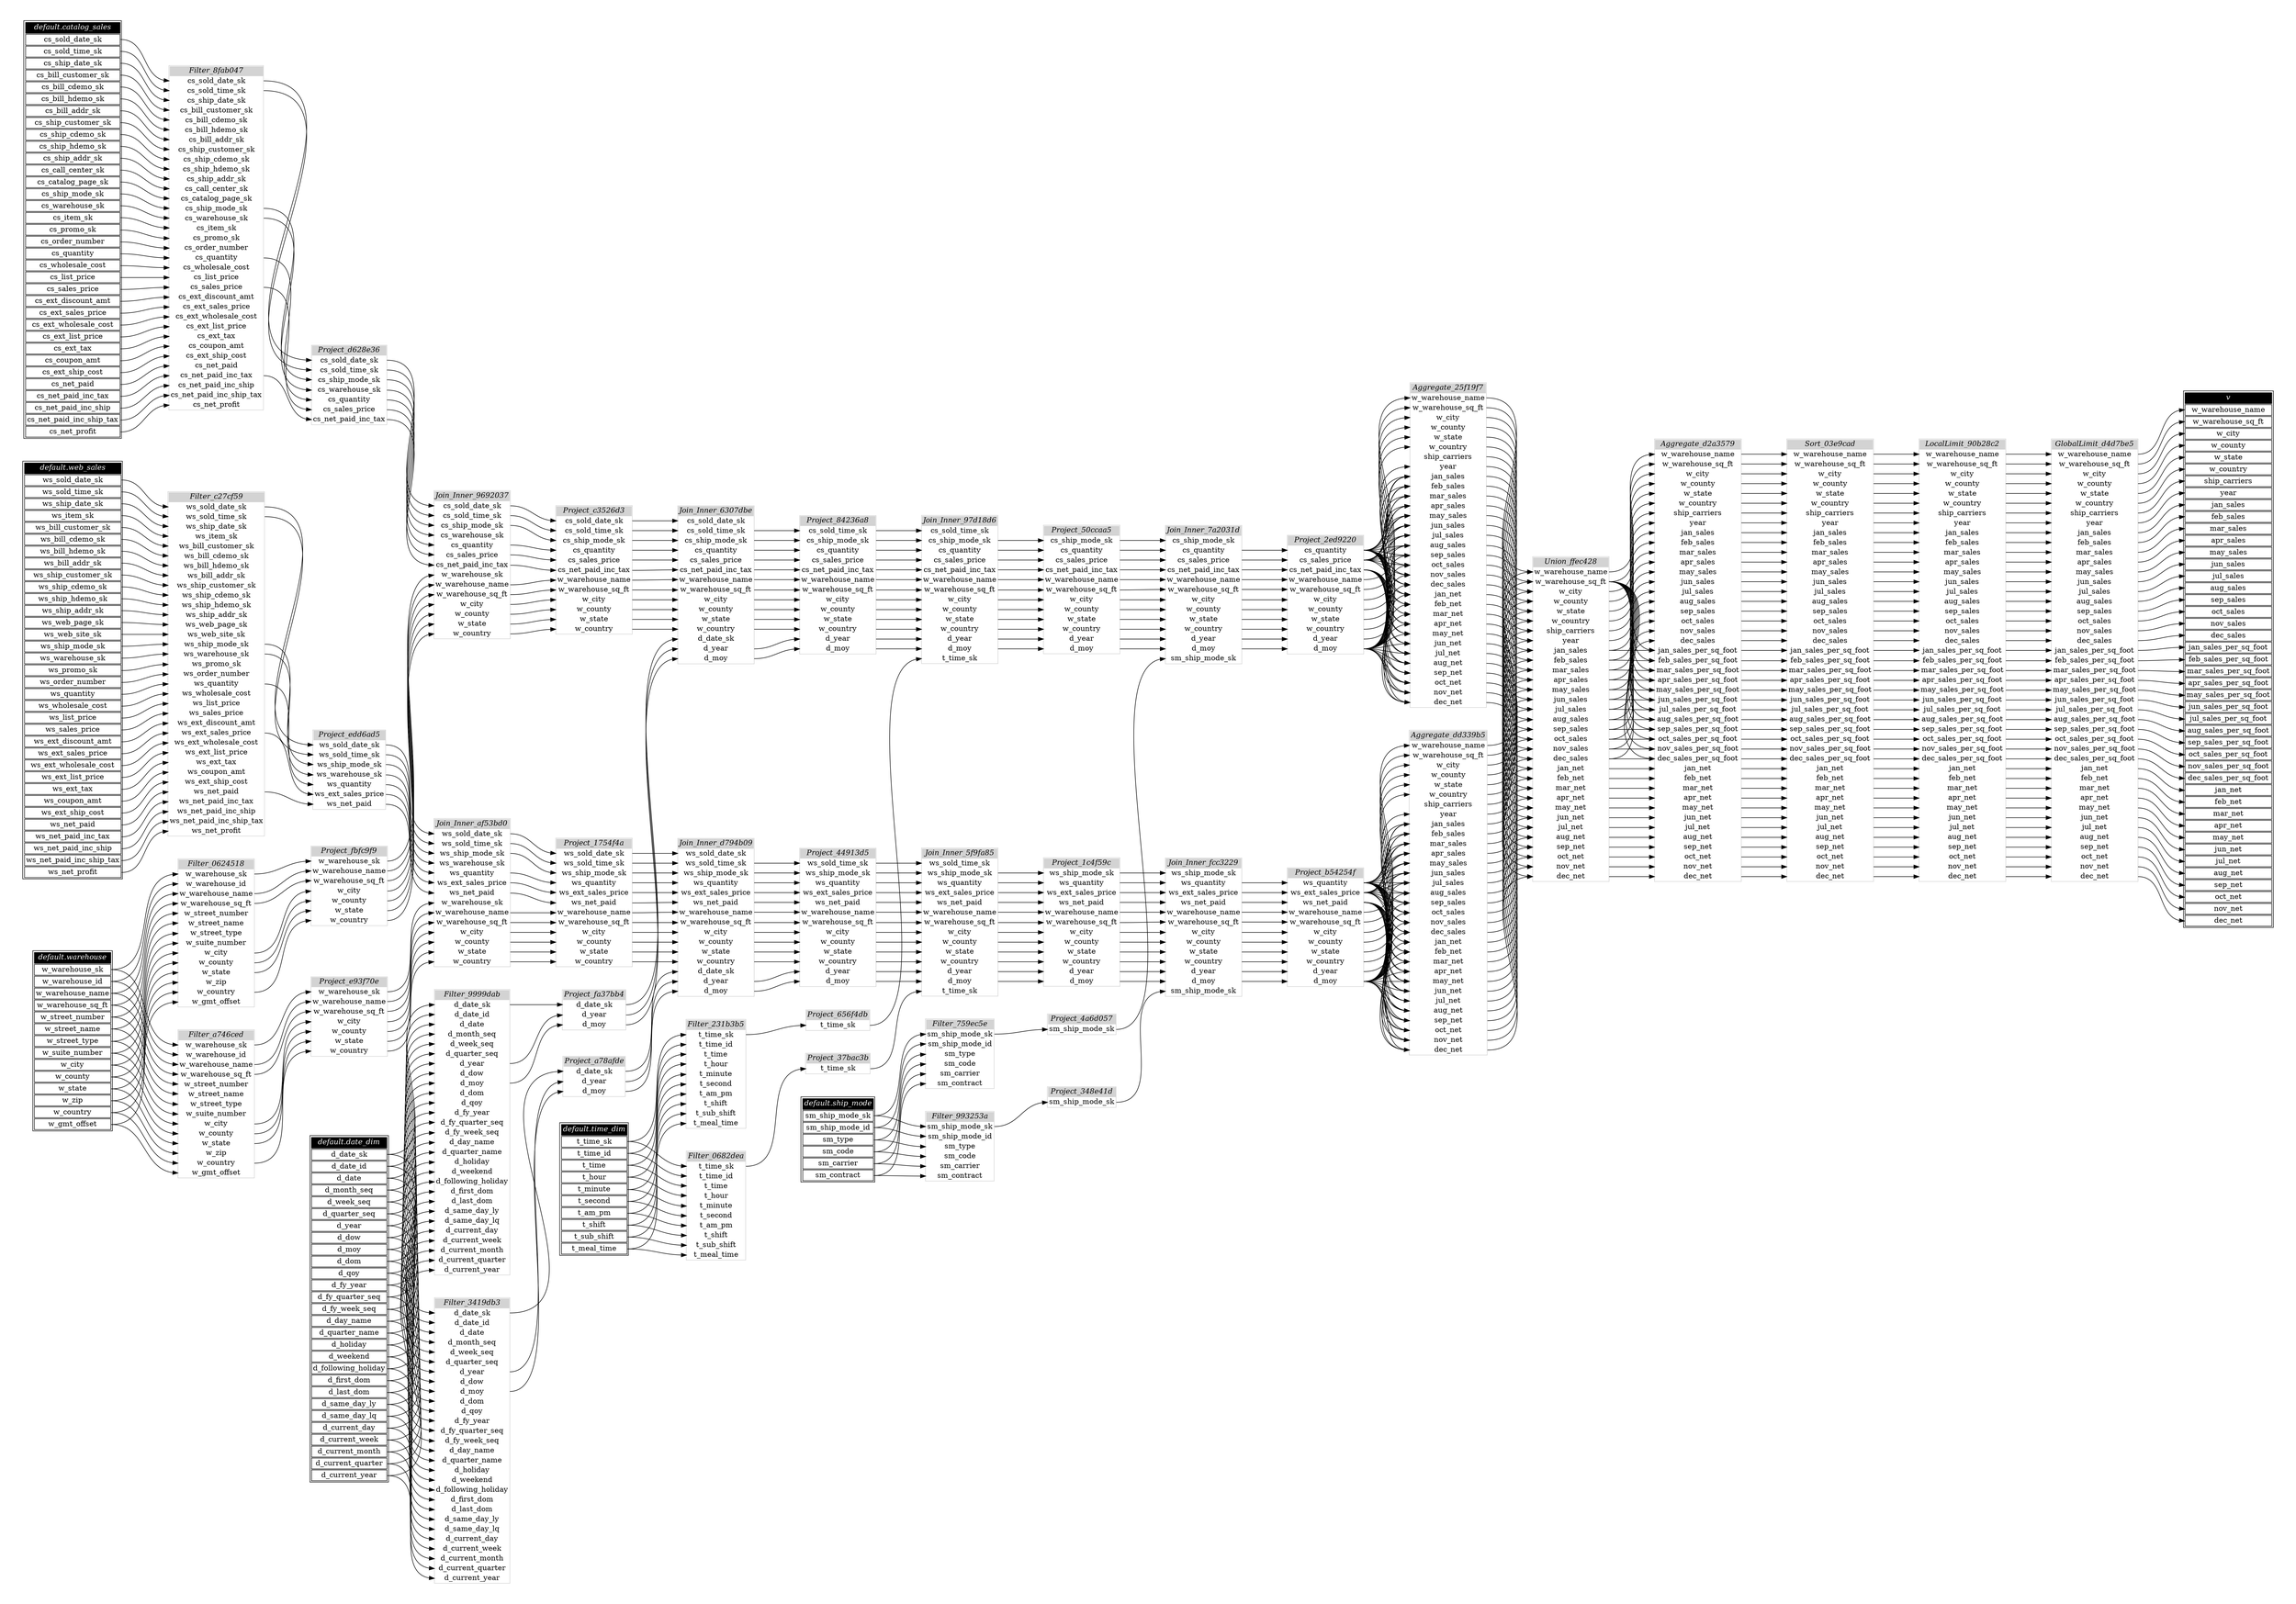 // Automatically generated by TPCDSFlowTestSuite


digraph {
  graph [pad="0.5" nodesep="0.5" ranksep="1" fontname="Helvetica" rankdir=LR];
  node [shape=plaintext]

  
"Aggregate_25f19f7" [label=<
<table color="lightgray" border="1" cellborder="0" cellspacing="0">
  <tr><td bgcolor="lightgray" port="nodeName"><i>Aggregate_25f19f7</i></td></tr>
  <tr><td port="0">w_warehouse_name</td></tr>
<tr><td port="1">w_warehouse_sq_ft</td></tr>
<tr><td port="2">w_city</td></tr>
<tr><td port="3">w_county</td></tr>
<tr><td port="4">w_state</td></tr>
<tr><td port="5">w_country</td></tr>
<tr><td port="6">ship_carriers</td></tr>
<tr><td port="7">year</td></tr>
<tr><td port="8">jan_sales</td></tr>
<tr><td port="9">feb_sales</td></tr>
<tr><td port="10">mar_sales</td></tr>
<tr><td port="11">apr_sales</td></tr>
<tr><td port="12">may_sales</td></tr>
<tr><td port="13">jun_sales</td></tr>
<tr><td port="14">jul_sales</td></tr>
<tr><td port="15">aug_sales</td></tr>
<tr><td port="16">sep_sales</td></tr>
<tr><td port="17">oct_sales</td></tr>
<tr><td port="18">nov_sales</td></tr>
<tr><td port="19">dec_sales</td></tr>
<tr><td port="20">jan_net</td></tr>
<tr><td port="21">feb_net</td></tr>
<tr><td port="22">mar_net</td></tr>
<tr><td port="23">apr_net</td></tr>
<tr><td port="24">may_net</td></tr>
<tr><td port="25">jun_net</td></tr>
<tr><td port="26">jul_net</td></tr>
<tr><td port="27">aug_net</td></tr>
<tr><td port="28">sep_net</td></tr>
<tr><td port="29">oct_net</td></tr>
<tr><td port="30">nov_net</td></tr>
<tr><td port="31">dec_net</td></tr>
</table>>];
     

"Aggregate_d2a3579" [label=<
<table color="lightgray" border="1" cellborder="0" cellspacing="0">
  <tr><td bgcolor="lightgray" port="nodeName"><i>Aggregate_d2a3579</i></td></tr>
  <tr><td port="0">w_warehouse_name</td></tr>
<tr><td port="1">w_warehouse_sq_ft</td></tr>
<tr><td port="2">w_city</td></tr>
<tr><td port="3">w_county</td></tr>
<tr><td port="4">w_state</td></tr>
<tr><td port="5">w_country</td></tr>
<tr><td port="6">ship_carriers</td></tr>
<tr><td port="7">year</td></tr>
<tr><td port="8">jan_sales</td></tr>
<tr><td port="9">feb_sales</td></tr>
<tr><td port="10">mar_sales</td></tr>
<tr><td port="11">apr_sales</td></tr>
<tr><td port="12">may_sales</td></tr>
<tr><td port="13">jun_sales</td></tr>
<tr><td port="14">jul_sales</td></tr>
<tr><td port="15">aug_sales</td></tr>
<tr><td port="16">sep_sales</td></tr>
<tr><td port="17">oct_sales</td></tr>
<tr><td port="18">nov_sales</td></tr>
<tr><td port="19">dec_sales</td></tr>
<tr><td port="20">jan_sales_per_sq_foot</td></tr>
<tr><td port="21">feb_sales_per_sq_foot</td></tr>
<tr><td port="22">mar_sales_per_sq_foot</td></tr>
<tr><td port="23">apr_sales_per_sq_foot</td></tr>
<tr><td port="24">may_sales_per_sq_foot</td></tr>
<tr><td port="25">jun_sales_per_sq_foot</td></tr>
<tr><td port="26">jul_sales_per_sq_foot</td></tr>
<tr><td port="27">aug_sales_per_sq_foot</td></tr>
<tr><td port="28">sep_sales_per_sq_foot</td></tr>
<tr><td port="29">oct_sales_per_sq_foot</td></tr>
<tr><td port="30">nov_sales_per_sq_foot</td></tr>
<tr><td port="31">dec_sales_per_sq_foot</td></tr>
<tr><td port="32">jan_net</td></tr>
<tr><td port="33">feb_net</td></tr>
<tr><td port="34">mar_net</td></tr>
<tr><td port="35">apr_net</td></tr>
<tr><td port="36">may_net</td></tr>
<tr><td port="37">jun_net</td></tr>
<tr><td port="38">jul_net</td></tr>
<tr><td port="39">aug_net</td></tr>
<tr><td port="40">sep_net</td></tr>
<tr><td port="41">oct_net</td></tr>
<tr><td port="42">nov_net</td></tr>
<tr><td port="43">dec_net</td></tr>
</table>>];
     

"Aggregate_dd339b5" [label=<
<table color="lightgray" border="1" cellborder="0" cellspacing="0">
  <tr><td bgcolor="lightgray" port="nodeName"><i>Aggregate_dd339b5</i></td></tr>
  <tr><td port="0">w_warehouse_name</td></tr>
<tr><td port="1">w_warehouse_sq_ft</td></tr>
<tr><td port="2">w_city</td></tr>
<tr><td port="3">w_county</td></tr>
<tr><td port="4">w_state</td></tr>
<tr><td port="5">w_country</td></tr>
<tr><td port="6">ship_carriers</td></tr>
<tr><td port="7">year</td></tr>
<tr><td port="8">jan_sales</td></tr>
<tr><td port="9">feb_sales</td></tr>
<tr><td port="10">mar_sales</td></tr>
<tr><td port="11">apr_sales</td></tr>
<tr><td port="12">may_sales</td></tr>
<tr><td port="13">jun_sales</td></tr>
<tr><td port="14">jul_sales</td></tr>
<tr><td port="15">aug_sales</td></tr>
<tr><td port="16">sep_sales</td></tr>
<tr><td port="17">oct_sales</td></tr>
<tr><td port="18">nov_sales</td></tr>
<tr><td port="19">dec_sales</td></tr>
<tr><td port="20">jan_net</td></tr>
<tr><td port="21">feb_net</td></tr>
<tr><td port="22">mar_net</td></tr>
<tr><td port="23">apr_net</td></tr>
<tr><td port="24">may_net</td></tr>
<tr><td port="25">jun_net</td></tr>
<tr><td port="26">jul_net</td></tr>
<tr><td port="27">aug_net</td></tr>
<tr><td port="28">sep_net</td></tr>
<tr><td port="29">oct_net</td></tr>
<tr><td port="30">nov_net</td></tr>
<tr><td port="31">dec_net</td></tr>
</table>>];
     

"Filter_0624518" [label=<
<table color="lightgray" border="1" cellborder="0" cellspacing="0">
  <tr><td bgcolor="lightgray" port="nodeName"><i>Filter_0624518</i></td></tr>
  <tr><td port="0">w_warehouse_sk</td></tr>
<tr><td port="1">w_warehouse_id</td></tr>
<tr><td port="2">w_warehouse_name</td></tr>
<tr><td port="3">w_warehouse_sq_ft</td></tr>
<tr><td port="4">w_street_number</td></tr>
<tr><td port="5">w_street_name</td></tr>
<tr><td port="6">w_street_type</td></tr>
<tr><td port="7">w_suite_number</td></tr>
<tr><td port="8">w_city</td></tr>
<tr><td port="9">w_county</td></tr>
<tr><td port="10">w_state</td></tr>
<tr><td port="11">w_zip</td></tr>
<tr><td port="12">w_country</td></tr>
<tr><td port="13">w_gmt_offset</td></tr>
</table>>];
     

"Filter_0682dea" [label=<
<table color="lightgray" border="1" cellborder="0" cellspacing="0">
  <tr><td bgcolor="lightgray" port="nodeName"><i>Filter_0682dea</i></td></tr>
  <tr><td port="0">t_time_sk</td></tr>
<tr><td port="1">t_time_id</td></tr>
<tr><td port="2">t_time</td></tr>
<tr><td port="3">t_hour</td></tr>
<tr><td port="4">t_minute</td></tr>
<tr><td port="5">t_second</td></tr>
<tr><td port="6">t_am_pm</td></tr>
<tr><td port="7">t_shift</td></tr>
<tr><td port="8">t_sub_shift</td></tr>
<tr><td port="9">t_meal_time</td></tr>
</table>>];
     

"Filter_231b3b5" [label=<
<table color="lightgray" border="1" cellborder="0" cellspacing="0">
  <tr><td bgcolor="lightgray" port="nodeName"><i>Filter_231b3b5</i></td></tr>
  <tr><td port="0">t_time_sk</td></tr>
<tr><td port="1">t_time_id</td></tr>
<tr><td port="2">t_time</td></tr>
<tr><td port="3">t_hour</td></tr>
<tr><td port="4">t_minute</td></tr>
<tr><td port="5">t_second</td></tr>
<tr><td port="6">t_am_pm</td></tr>
<tr><td port="7">t_shift</td></tr>
<tr><td port="8">t_sub_shift</td></tr>
<tr><td port="9">t_meal_time</td></tr>
</table>>];
     

"Filter_3419db3" [label=<
<table color="lightgray" border="1" cellborder="0" cellspacing="0">
  <tr><td bgcolor="lightgray" port="nodeName"><i>Filter_3419db3</i></td></tr>
  <tr><td port="0">d_date_sk</td></tr>
<tr><td port="1">d_date_id</td></tr>
<tr><td port="2">d_date</td></tr>
<tr><td port="3">d_month_seq</td></tr>
<tr><td port="4">d_week_seq</td></tr>
<tr><td port="5">d_quarter_seq</td></tr>
<tr><td port="6">d_year</td></tr>
<tr><td port="7">d_dow</td></tr>
<tr><td port="8">d_moy</td></tr>
<tr><td port="9">d_dom</td></tr>
<tr><td port="10">d_qoy</td></tr>
<tr><td port="11">d_fy_year</td></tr>
<tr><td port="12">d_fy_quarter_seq</td></tr>
<tr><td port="13">d_fy_week_seq</td></tr>
<tr><td port="14">d_day_name</td></tr>
<tr><td port="15">d_quarter_name</td></tr>
<tr><td port="16">d_holiday</td></tr>
<tr><td port="17">d_weekend</td></tr>
<tr><td port="18">d_following_holiday</td></tr>
<tr><td port="19">d_first_dom</td></tr>
<tr><td port="20">d_last_dom</td></tr>
<tr><td port="21">d_same_day_ly</td></tr>
<tr><td port="22">d_same_day_lq</td></tr>
<tr><td port="23">d_current_day</td></tr>
<tr><td port="24">d_current_week</td></tr>
<tr><td port="25">d_current_month</td></tr>
<tr><td port="26">d_current_quarter</td></tr>
<tr><td port="27">d_current_year</td></tr>
</table>>];
     

"Filter_759ec5e" [label=<
<table color="lightgray" border="1" cellborder="0" cellspacing="0">
  <tr><td bgcolor="lightgray" port="nodeName"><i>Filter_759ec5e</i></td></tr>
  <tr><td port="0">sm_ship_mode_sk</td></tr>
<tr><td port="1">sm_ship_mode_id</td></tr>
<tr><td port="2">sm_type</td></tr>
<tr><td port="3">sm_code</td></tr>
<tr><td port="4">sm_carrier</td></tr>
<tr><td port="5">sm_contract</td></tr>
</table>>];
     

"Filter_8fab047" [label=<
<table color="lightgray" border="1" cellborder="0" cellspacing="0">
  <tr><td bgcolor="lightgray" port="nodeName"><i>Filter_8fab047</i></td></tr>
  <tr><td port="0">cs_sold_date_sk</td></tr>
<tr><td port="1">cs_sold_time_sk</td></tr>
<tr><td port="2">cs_ship_date_sk</td></tr>
<tr><td port="3">cs_bill_customer_sk</td></tr>
<tr><td port="4">cs_bill_cdemo_sk</td></tr>
<tr><td port="5">cs_bill_hdemo_sk</td></tr>
<tr><td port="6">cs_bill_addr_sk</td></tr>
<tr><td port="7">cs_ship_customer_sk</td></tr>
<tr><td port="8">cs_ship_cdemo_sk</td></tr>
<tr><td port="9">cs_ship_hdemo_sk</td></tr>
<tr><td port="10">cs_ship_addr_sk</td></tr>
<tr><td port="11">cs_call_center_sk</td></tr>
<tr><td port="12">cs_catalog_page_sk</td></tr>
<tr><td port="13">cs_ship_mode_sk</td></tr>
<tr><td port="14">cs_warehouse_sk</td></tr>
<tr><td port="15">cs_item_sk</td></tr>
<tr><td port="16">cs_promo_sk</td></tr>
<tr><td port="17">cs_order_number</td></tr>
<tr><td port="18">cs_quantity</td></tr>
<tr><td port="19">cs_wholesale_cost</td></tr>
<tr><td port="20">cs_list_price</td></tr>
<tr><td port="21">cs_sales_price</td></tr>
<tr><td port="22">cs_ext_discount_amt</td></tr>
<tr><td port="23">cs_ext_sales_price</td></tr>
<tr><td port="24">cs_ext_wholesale_cost</td></tr>
<tr><td port="25">cs_ext_list_price</td></tr>
<tr><td port="26">cs_ext_tax</td></tr>
<tr><td port="27">cs_coupon_amt</td></tr>
<tr><td port="28">cs_ext_ship_cost</td></tr>
<tr><td port="29">cs_net_paid</td></tr>
<tr><td port="30">cs_net_paid_inc_tax</td></tr>
<tr><td port="31">cs_net_paid_inc_ship</td></tr>
<tr><td port="32">cs_net_paid_inc_ship_tax</td></tr>
<tr><td port="33">cs_net_profit</td></tr>
</table>>];
     

"Filter_993253a" [label=<
<table color="lightgray" border="1" cellborder="0" cellspacing="0">
  <tr><td bgcolor="lightgray" port="nodeName"><i>Filter_993253a</i></td></tr>
  <tr><td port="0">sm_ship_mode_sk</td></tr>
<tr><td port="1">sm_ship_mode_id</td></tr>
<tr><td port="2">sm_type</td></tr>
<tr><td port="3">sm_code</td></tr>
<tr><td port="4">sm_carrier</td></tr>
<tr><td port="5">sm_contract</td></tr>
</table>>];
     

"Filter_9999dab" [label=<
<table color="lightgray" border="1" cellborder="0" cellspacing="0">
  <tr><td bgcolor="lightgray" port="nodeName"><i>Filter_9999dab</i></td></tr>
  <tr><td port="0">d_date_sk</td></tr>
<tr><td port="1">d_date_id</td></tr>
<tr><td port="2">d_date</td></tr>
<tr><td port="3">d_month_seq</td></tr>
<tr><td port="4">d_week_seq</td></tr>
<tr><td port="5">d_quarter_seq</td></tr>
<tr><td port="6">d_year</td></tr>
<tr><td port="7">d_dow</td></tr>
<tr><td port="8">d_moy</td></tr>
<tr><td port="9">d_dom</td></tr>
<tr><td port="10">d_qoy</td></tr>
<tr><td port="11">d_fy_year</td></tr>
<tr><td port="12">d_fy_quarter_seq</td></tr>
<tr><td port="13">d_fy_week_seq</td></tr>
<tr><td port="14">d_day_name</td></tr>
<tr><td port="15">d_quarter_name</td></tr>
<tr><td port="16">d_holiday</td></tr>
<tr><td port="17">d_weekend</td></tr>
<tr><td port="18">d_following_holiday</td></tr>
<tr><td port="19">d_first_dom</td></tr>
<tr><td port="20">d_last_dom</td></tr>
<tr><td port="21">d_same_day_ly</td></tr>
<tr><td port="22">d_same_day_lq</td></tr>
<tr><td port="23">d_current_day</td></tr>
<tr><td port="24">d_current_week</td></tr>
<tr><td port="25">d_current_month</td></tr>
<tr><td port="26">d_current_quarter</td></tr>
<tr><td port="27">d_current_year</td></tr>
</table>>];
     

"Filter_a746ced" [label=<
<table color="lightgray" border="1" cellborder="0" cellspacing="0">
  <tr><td bgcolor="lightgray" port="nodeName"><i>Filter_a746ced</i></td></tr>
  <tr><td port="0">w_warehouse_sk</td></tr>
<tr><td port="1">w_warehouse_id</td></tr>
<tr><td port="2">w_warehouse_name</td></tr>
<tr><td port="3">w_warehouse_sq_ft</td></tr>
<tr><td port="4">w_street_number</td></tr>
<tr><td port="5">w_street_name</td></tr>
<tr><td port="6">w_street_type</td></tr>
<tr><td port="7">w_suite_number</td></tr>
<tr><td port="8">w_city</td></tr>
<tr><td port="9">w_county</td></tr>
<tr><td port="10">w_state</td></tr>
<tr><td port="11">w_zip</td></tr>
<tr><td port="12">w_country</td></tr>
<tr><td port="13">w_gmt_offset</td></tr>
</table>>];
     

"Filter_c27cf59" [label=<
<table color="lightgray" border="1" cellborder="0" cellspacing="0">
  <tr><td bgcolor="lightgray" port="nodeName"><i>Filter_c27cf59</i></td></tr>
  <tr><td port="0">ws_sold_date_sk</td></tr>
<tr><td port="1">ws_sold_time_sk</td></tr>
<tr><td port="2">ws_ship_date_sk</td></tr>
<tr><td port="3">ws_item_sk</td></tr>
<tr><td port="4">ws_bill_customer_sk</td></tr>
<tr><td port="5">ws_bill_cdemo_sk</td></tr>
<tr><td port="6">ws_bill_hdemo_sk</td></tr>
<tr><td port="7">ws_bill_addr_sk</td></tr>
<tr><td port="8">ws_ship_customer_sk</td></tr>
<tr><td port="9">ws_ship_cdemo_sk</td></tr>
<tr><td port="10">ws_ship_hdemo_sk</td></tr>
<tr><td port="11">ws_ship_addr_sk</td></tr>
<tr><td port="12">ws_web_page_sk</td></tr>
<tr><td port="13">ws_web_site_sk</td></tr>
<tr><td port="14">ws_ship_mode_sk</td></tr>
<tr><td port="15">ws_warehouse_sk</td></tr>
<tr><td port="16">ws_promo_sk</td></tr>
<tr><td port="17">ws_order_number</td></tr>
<tr><td port="18">ws_quantity</td></tr>
<tr><td port="19">ws_wholesale_cost</td></tr>
<tr><td port="20">ws_list_price</td></tr>
<tr><td port="21">ws_sales_price</td></tr>
<tr><td port="22">ws_ext_discount_amt</td></tr>
<tr><td port="23">ws_ext_sales_price</td></tr>
<tr><td port="24">ws_ext_wholesale_cost</td></tr>
<tr><td port="25">ws_ext_list_price</td></tr>
<tr><td port="26">ws_ext_tax</td></tr>
<tr><td port="27">ws_coupon_amt</td></tr>
<tr><td port="28">ws_ext_ship_cost</td></tr>
<tr><td port="29">ws_net_paid</td></tr>
<tr><td port="30">ws_net_paid_inc_tax</td></tr>
<tr><td port="31">ws_net_paid_inc_ship</td></tr>
<tr><td port="32">ws_net_paid_inc_ship_tax</td></tr>
<tr><td port="33">ws_net_profit</td></tr>
</table>>];
     

"GlobalLimit_d4d7be5" [label=<
<table color="lightgray" border="1" cellborder="0" cellspacing="0">
  <tr><td bgcolor="lightgray" port="nodeName"><i>GlobalLimit_d4d7be5</i></td></tr>
  <tr><td port="0">w_warehouse_name</td></tr>
<tr><td port="1">w_warehouse_sq_ft</td></tr>
<tr><td port="2">w_city</td></tr>
<tr><td port="3">w_county</td></tr>
<tr><td port="4">w_state</td></tr>
<tr><td port="5">w_country</td></tr>
<tr><td port="6">ship_carriers</td></tr>
<tr><td port="7">year</td></tr>
<tr><td port="8">jan_sales</td></tr>
<tr><td port="9">feb_sales</td></tr>
<tr><td port="10">mar_sales</td></tr>
<tr><td port="11">apr_sales</td></tr>
<tr><td port="12">may_sales</td></tr>
<tr><td port="13">jun_sales</td></tr>
<tr><td port="14">jul_sales</td></tr>
<tr><td port="15">aug_sales</td></tr>
<tr><td port="16">sep_sales</td></tr>
<tr><td port="17">oct_sales</td></tr>
<tr><td port="18">nov_sales</td></tr>
<tr><td port="19">dec_sales</td></tr>
<tr><td port="20">jan_sales_per_sq_foot</td></tr>
<tr><td port="21">feb_sales_per_sq_foot</td></tr>
<tr><td port="22">mar_sales_per_sq_foot</td></tr>
<tr><td port="23">apr_sales_per_sq_foot</td></tr>
<tr><td port="24">may_sales_per_sq_foot</td></tr>
<tr><td port="25">jun_sales_per_sq_foot</td></tr>
<tr><td port="26">jul_sales_per_sq_foot</td></tr>
<tr><td port="27">aug_sales_per_sq_foot</td></tr>
<tr><td port="28">sep_sales_per_sq_foot</td></tr>
<tr><td port="29">oct_sales_per_sq_foot</td></tr>
<tr><td port="30">nov_sales_per_sq_foot</td></tr>
<tr><td port="31">dec_sales_per_sq_foot</td></tr>
<tr><td port="32">jan_net</td></tr>
<tr><td port="33">feb_net</td></tr>
<tr><td port="34">mar_net</td></tr>
<tr><td port="35">apr_net</td></tr>
<tr><td port="36">may_net</td></tr>
<tr><td port="37">jun_net</td></tr>
<tr><td port="38">jul_net</td></tr>
<tr><td port="39">aug_net</td></tr>
<tr><td port="40">sep_net</td></tr>
<tr><td port="41">oct_net</td></tr>
<tr><td port="42">nov_net</td></tr>
<tr><td port="43">dec_net</td></tr>
</table>>];
     

"Join_Inner_5f9fa85" [label=<
<table color="lightgray" border="1" cellborder="0" cellspacing="0">
  <tr><td bgcolor="lightgray" port="nodeName"><i>Join_Inner_5f9fa85</i></td></tr>
  <tr><td port="0">ws_sold_time_sk</td></tr>
<tr><td port="1">ws_ship_mode_sk</td></tr>
<tr><td port="2">ws_quantity</td></tr>
<tr><td port="3">ws_ext_sales_price</td></tr>
<tr><td port="4">ws_net_paid</td></tr>
<tr><td port="5">w_warehouse_name</td></tr>
<tr><td port="6">w_warehouse_sq_ft</td></tr>
<tr><td port="7">w_city</td></tr>
<tr><td port="8">w_county</td></tr>
<tr><td port="9">w_state</td></tr>
<tr><td port="10">w_country</td></tr>
<tr><td port="11">d_year</td></tr>
<tr><td port="12">d_moy</td></tr>
<tr><td port="13">t_time_sk</td></tr>
</table>>];
     

"Join_Inner_6307dbe" [label=<
<table color="lightgray" border="1" cellborder="0" cellspacing="0">
  <tr><td bgcolor="lightgray" port="nodeName"><i>Join_Inner_6307dbe</i></td></tr>
  <tr><td port="0">cs_sold_date_sk</td></tr>
<tr><td port="1">cs_sold_time_sk</td></tr>
<tr><td port="2">cs_ship_mode_sk</td></tr>
<tr><td port="3">cs_quantity</td></tr>
<tr><td port="4">cs_sales_price</td></tr>
<tr><td port="5">cs_net_paid_inc_tax</td></tr>
<tr><td port="6">w_warehouse_name</td></tr>
<tr><td port="7">w_warehouse_sq_ft</td></tr>
<tr><td port="8">w_city</td></tr>
<tr><td port="9">w_county</td></tr>
<tr><td port="10">w_state</td></tr>
<tr><td port="11">w_country</td></tr>
<tr><td port="12">d_date_sk</td></tr>
<tr><td port="13">d_year</td></tr>
<tr><td port="14">d_moy</td></tr>
</table>>];
     

"Join_Inner_7a2031d" [label=<
<table color="lightgray" border="1" cellborder="0" cellspacing="0">
  <tr><td bgcolor="lightgray" port="nodeName"><i>Join_Inner_7a2031d</i></td></tr>
  <tr><td port="0">cs_ship_mode_sk</td></tr>
<tr><td port="1">cs_quantity</td></tr>
<tr><td port="2">cs_sales_price</td></tr>
<tr><td port="3">cs_net_paid_inc_tax</td></tr>
<tr><td port="4">w_warehouse_name</td></tr>
<tr><td port="5">w_warehouse_sq_ft</td></tr>
<tr><td port="6">w_city</td></tr>
<tr><td port="7">w_county</td></tr>
<tr><td port="8">w_state</td></tr>
<tr><td port="9">w_country</td></tr>
<tr><td port="10">d_year</td></tr>
<tr><td port="11">d_moy</td></tr>
<tr><td port="12">sm_ship_mode_sk</td></tr>
</table>>];
     

"Join_Inner_9692037" [label=<
<table color="lightgray" border="1" cellborder="0" cellspacing="0">
  <tr><td bgcolor="lightgray" port="nodeName"><i>Join_Inner_9692037</i></td></tr>
  <tr><td port="0">cs_sold_date_sk</td></tr>
<tr><td port="1">cs_sold_time_sk</td></tr>
<tr><td port="2">cs_ship_mode_sk</td></tr>
<tr><td port="3">cs_warehouse_sk</td></tr>
<tr><td port="4">cs_quantity</td></tr>
<tr><td port="5">cs_sales_price</td></tr>
<tr><td port="6">cs_net_paid_inc_tax</td></tr>
<tr><td port="7">w_warehouse_sk</td></tr>
<tr><td port="8">w_warehouse_name</td></tr>
<tr><td port="9">w_warehouse_sq_ft</td></tr>
<tr><td port="10">w_city</td></tr>
<tr><td port="11">w_county</td></tr>
<tr><td port="12">w_state</td></tr>
<tr><td port="13">w_country</td></tr>
</table>>];
     

"Join_Inner_97d18d6" [label=<
<table color="lightgray" border="1" cellborder="0" cellspacing="0">
  <tr><td bgcolor="lightgray" port="nodeName"><i>Join_Inner_97d18d6</i></td></tr>
  <tr><td port="0">cs_sold_time_sk</td></tr>
<tr><td port="1">cs_ship_mode_sk</td></tr>
<tr><td port="2">cs_quantity</td></tr>
<tr><td port="3">cs_sales_price</td></tr>
<tr><td port="4">cs_net_paid_inc_tax</td></tr>
<tr><td port="5">w_warehouse_name</td></tr>
<tr><td port="6">w_warehouse_sq_ft</td></tr>
<tr><td port="7">w_city</td></tr>
<tr><td port="8">w_county</td></tr>
<tr><td port="9">w_state</td></tr>
<tr><td port="10">w_country</td></tr>
<tr><td port="11">d_year</td></tr>
<tr><td port="12">d_moy</td></tr>
<tr><td port="13">t_time_sk</td></tr>
</table>>];
     

"Join_Inner_af53bd0" [label=<
<table color="lightgray" border="1" cellborder="0" cellspacing="0">
  <tr><td bgcolor="lightgray" port="nodeName"><i>Join_Inner_af53bd0</i></td></tr>
  <tr><td port="0">ws_sold_date_sk</td></tr>
<tr><td port="1">ws_sold_time_sk</td></tr>
<tr><td port="2">ws_ship_mode_sk</td></tr>
<tr><td port="3">ws_warehouse_sk</td></tr>
<tr><td port="4">ws_quantity</td></tr>
<tr><td port="5">ws_ext_sales_price</td></tr>
<tr><td port="6">ws_net_paid</td></tr>
<tr><td port="7">w_warehouse_sk</td></tr>
<tr><td port="8">w_warehouse_name</td></tr>
<tr><td port="9">w_warehouse_sq_ft</td></tr>
<tr><td port="10">w_city</td></tr>
<tr><td port="11">w_county</td></tr>
<tr><td port="12">w_state</td></tr>
<tr><td port="13">w_country</td></tr>
</table>>];
     

"Join_Inner_d794b09" [label=<
<table color="lightgray" border="1" cellborder="0" cellspacing="0">
  <tr><td bgcolor="lightgray" port="nodeName"><i>Join_Inner_d794b09</i></td></tr>
  <tr><td port="0">ws_sold_date_sk</td></tr>
<tr><td port="1">ws_sold_time_sk</td></tr>
<tr><td port="2">ws_ship_mode_sk</td></tr>
<tr><td port="3">ws_quantity</td></tr>
<tr><td port="4">ws_ext_sales_price</td></tr>
<tr><td port="5">ws_net_paid</td></tr>
<tr><td port="6">w_warehouse_name</td></tr>
<tr><td port="7">w_warehouse_sq_ft</td></tr>
<tr><td port="8">w_city</td></tr>
<tr><td port="9">w_county</td></tr>
<tr><td port="10">w_state</td></tr>
<tr><td port="11">w_country</td></tr>
<tr><td port="12">d_date_sk</td></tr>
<tr><td port="13">d_year</td></tr>
<tr><td port="14">d_moy</td></tr>
</table>>];
     

"Join_Inner_fcc3229" [label=<
<table color="lightgray" border="1" cellborder="0" cellspacing="0">
  <tr><td bgcolor="lightgray" port="nodeName"><i>Join_Inner_fcc3229</i></td></tr>
  <tr><td port="0">ws_ship_mode_sk</td></tr>
<tr><td port="1">ws_quantity</td></tr>
<tr><td port="2">ws_ext_sales_price</td></tr>
<tr><td port="3">ws_net_paid</td></tr>
<tr><td port="4">w_warehouse_name</td></tr>
<tr><td port="5">w_warehouse_sq_ft</td></tr>
<tr><td port="6">w_city</td></tr>
<tr><td port="7">w_county</td></tr>
<tr><td port="8">w_state</td></tr>
<tr><td port="9">w_country</td></tr>
<tr><td port="10">d_year</td></tr>
<tr><td port="11">d_moy</td></tr>
<tr><td port="12">sm_ship_mode_sk</td></tr>
</table>>];
     

"LocalLimit_90b28c2" [label=<
<table color="lightgray" border="1" cellborder="0" cellspacing="0">
  <tr><td bgcolor="lightgray" port="nodeName"><i>LocalLimit_90b28c2</i></td></tr>
  <tr><td port="0">w_warehouse_name</td></tr>
<tr><td port="1">w_warehouse_sq_ft</td></tr>
<tr><td port="2">w_city</td></tr>
<tr><td port="3">w_county</td></tr>
<tr><td port="4">w_state</td></tr>
<tr><td port="5">w_country</td></tr>
<tr><td port="6">ship_carriers</td></tr>
<tr><td port="7">year</td></tr>
<tr><td port="8">jan_sales</td></tr>
<tr><td port="9">feb_sales</td></tr>
<tr><td port="10">mar_sales</td></tr>
<tr><td port="11">apr_sales</td></tr>
<tr><td port="12">may_sales</td></tr>
<tr><td port="13">jun_sales</td></tr>
<tr><td port="14">jul_sales</td></tr>
<tr><td port="15">aug_sales</td></tr>
<tr><td port="16">sep_sales</td></tr>
<tr><td port="17">oct_sales</td></tr>
<tr><td port="18">nov_sales</td></tr>
<tr><td port="19">dec_sales</td></tr>
<tr><td port="20">jan_sales_per_sq_foot</td></tr>
<tr><td port="21">feb_sales_per_sq_foot</td></tr>
<tr><td port="22">mar_sales_per_sq_foot</td></tr>
<tr><td port="23">apr_sales_per_sq_foot</td></tr>
<tr><td port="24">may_sales_per_sq_foot</td></tr>
<tr><td port="25">jun_sales_per_sq_foot</td></tr>
<tr><td port="26">jul_sales_per_sq_foot</td></tr>
<tr><td port="27">aug_sales_per_sq_foot</td></tr>
<tr><td port="28">sep_sales_per_sq_foot</td></tr>
<tr><td port="29">oct_sales_per_sq_foot</td></tr>
<tr><td port="30">nov_sales_per_sq_foot</td></tr>
<tr><td port="31">dec_sales_per_sq_foot</td></tr>
<tr><td port="32">jan_net</td></tr>
<tr><td port="33">feb_net</td></tr>
<tr><td port="34">mar_net</td></tr>
<tr><td port="35">apr_net</td></tr>
<tr><td port="36">may_net</td></tr>
<tr><td port="37">jun_net</td></tr>
<tr><td port="38">jul_net</td></tr>
<tr><td port="39">aug_net</td></tr>
<tr><td port="40">sep_net</td></tr>
<tr><td port="41">oct_net</td></tr>
<tr><td port="42">nov_net</td></tr>
<tr><td port="43">dec_net</td></tr>
</table>>];
     

"Project_1754f4a" [label=<
<table color="lightgray" border="1" cellborder="0" cellspacing="0">
  <tr><td bgcolor="lightgray" port="nodeName"><i>Project_1754f4a</i></td></tr>
  <tr><td port="0">ws_sold_date_sk</td></tr>
<tr><td port="1">ws_sold_time_sk</td></tr>
<tr><td port="2">ws_ship_mode_sk</td></tr>
<tr><td port="3">ws_quantity</td></tr>
<tr><td port="4">ws_ext_sales_price</td></tr>
<tr><td port="5">ws_net_paid</td></tr>
<tr><td port="6">w_warehouse_name</td></tr>
<tr><td port="7">w_warehouse_sq_ft</td></tr>
<tr><td port="8">w_city</td></tr>
<tr><td port="9">w_county</td></tr>
<tr><td port="10">w_state</td></tr>
<tr><td port="11">w_country</td></tr>
</table>>];
     

"Project_1c4f59c" [label=<
<table color="lightgray" border="1" cellborder="0" cellspacing="0">
  <tr><td bgcolor="lightgray" port="nodeName"><i>Project_1c4f59c</i></td></tr>
  <tr><td port="0">ws_ship_mode_sk</td></tr>
<tr><td port="1">ws_quantity</td></tr>
<tr><td port="2">ws_ext_sales_price</td></tr>
<tr><td port="3">ws_net_paid</td></tr>
<tr><td port="4">w_warehouse_name</td></tr>
<tr><td port="5">w_warehouse_sq_ft</td></tr>
<tr><td port="6">w_city</td></tr>
<tr><td port="7">w_county</td></tr>
<tr><td port="8">w_state</td></tr>
<tr><td port="9">w_country</td></tr>
<tr><td port="10">d_year</td></tr>
<tr><td port="11">d_moy</td></tr>
</table>>];
     

"Project_2ed9220" [label=<
<table color="lightgray" border="1" cellborder="0" cellspacing="0">
  <tr><td bgcolor="lightgray" port="nodeName"><i>Project_2ed9220</i></td></tr>
  <tr><td port="0">cs_quantity</td></tr>
<tr><td port="1">cs_sales_price</td></tr>
<tr><td port="2">cs_net_paid_inc_tax</td></tr>
<tr><td port="3">w_warehouse_name</td></tr>
<tr><td port="4">w_warehouse_sq_ft</td></tr>
<tr><td port="5">w_city</td></tr>
<tr><td port="6">w_county</td></tr>
<tr><td port="7">w_state</td></tr>
<tr><td port="8">w_country</td></tr>
<tr><td port="9">d_year</td></tr>
<tr><td port="10">d_moy</td></tr>
</table>>];
     

"Project_348e41d" [label=<
<table color="lightgray" border="1" cellborder="0" cellspacing="0">
  <tr><td bgcolor="lightgray" port="nodeName"><i>Project_348e41d</i></td></tr>
  <tr><td port="0">sm_ship_mode_sk</td></tr>
</table>>];
     

"Project_37bac3b" [label=<
<table color="lightgray" border="1" cellborder="0" cellspacing="0">
  <tr><td bgcolor="lightgray" port="nodeName"><i>Project_37bac3b</i></td></tr>
  <tr><td port="0">t_time_sk</td></tr>
</table>>];
     

"Project_44913d5" [label=<
<table color="lightgray" border="1" cellborder="0" cellspacing="0">
  <tr><td bgcolor="lightgray" port="nodeName"><i>Project_44913d5</i></td></tr>
  <tr><td port="0">ws_sold_time_sk</td></tr>
<tr><td port="1">ws_ship_mode_sk</td></tr>
<tr><td port="2">ws_quantity</td></tr>
<tr><td port="3">ws_ext_sales_price</td></tr>
<tr><td port="4">ws_net_paid</td></tr>
<tr><td port="5">w_warehouse_name</td></tr>
<tr><td port="6">w_warehouse_sq_ft</td></tr>
<tr><td port="7">w_city</td></tr>
<tr><td port="8">w_county</td></tr>
<tr><td port="9">w_state</td></tr>
<tr><td port="10">w_country</td></tr>
<tr><td port="11">d_year</td></tr>
<tr><td port="12">d_moy</td></tr>
</table>>];
     

"Project_4a6d057" [label=<
<table color="lightgray" border="1" cellborder="0" cellspacing="0">
  <tr><td bgcolor="lightgray" port="nodeName"><i>Project_4a6d057</i></td></tr>
  <tr><td port="0">sm_ship_mode_sk</td></tr>
</table>>];
     

"Project_50ccaa5" [label=<
<table color="lightgray" border="1" cellborder="0" cellspacing="0">
  <tr><td bgcolor="lightgray" port="nodeName"><i>Project_50ccaa5</i></td></tr>
  <tr><td port="0">cs_ship_mode_sk</td></tr>
<tr><td port="1">cs_quantity</td></tr>
<tr><td port="2">cs_sales_price</td></tr>
<tr><td port="3">cs_net_paid_inc_tax</td></tr>
<tr><td port="4">w_warehouse_name</td></tr>
<tr><td port="5">w_warehouse_sq_ft</td></tr>
<tr><td port="6">w_city</td></tr>
<tr><td port="7">w_county</td></tr>
<tr><td port="8">w_state</td></tr>
<tr><td port="9">w_country</td></tr>
<tr><td port="10">d_year</td></tr>
<tr><td port="11">d_moy</td></tr>
</table>>];
     

"Project_656f4db" [label=<
<table color="lightgray" border="1" cellborder="0" cellspacing="0">
  <tr><td bgcolor="lightgray" port="nodeName"><i>Project_656f4db</i></td></tr>
  <tr><td port="0">t_time_sk</td></tr>
</table>>];
     

"Project_84236a8" [label=<
<table color="lightgray" border="1" cellborder="0" cellspacing="0">
  <tr><td bgcolor="lightgray" port="nodeName"><i>Project_84236a8</i></td></tr>
  <tr><td port="0">cs_sold_time_sk</td></tr>
<tr><td port="1">cs_ship_mode_sk</td></tr>
<tr><td port="2">cs_quantity</td></tr>
<tr><td port="3">cs_sales_price</td></tr>
<tr><td port="4">cs_net_paid_inc_tax</td></tr>
<tr><td port="5">w_warehouse_name</td></tr>
<tr><td port="6">w_warehouse_sq_ft</td></tr>
<tr><td port="7">w_city</td></tr>
<tr><td port="8">w_county</td></tr>
<tr><td port="9">w_state</td></tr>
<tr><td port="10">w_country</td></tr>
<tr><td port="11">d_year</td></tr>
<tr><td port="12">d_moy</td></tr>
</table>>];
     

"Project_a78afde" [label=<
<table color="lightgray" border="1" cellborder="0" cellspacing="0">
  <tr><td bgcolor="lightgray" port="nodeName"><i>Project_a78afde</i></td></tr>
  <tr><td port="0">d_date_sk</td></tr>
<tr><td port="1">d_year</td></tr>
<tr><td port="2">d_moy</td></tr>
</table>>];
     

"Project_b54254f" [label=<
<table color="lightgray" border="1" cellborder="0" cellspacing="0">
  <tr><td bgcolor="lightgray" port="nodeName"><i>Project_b54254f</i></td></tr>
  <tr><td port="0">ws_quantity</td></tr>
<tr><td port="1">ws_ext_sales_price</td></tr>
<tr><td port="2">ws_net_paid</td></tr>
<tr><td port="3">w_warehouse_name</td></tr>
<tr><td port="4">w_warehouse_sq_ft</td></tr>
<tr><td port="5">w_city</td></tr>
<tr><td port="6">w_county</td></tr>
<tr><td port="7">w_state</td></tr>
<tr><td port="8">w_country</td></tr>
<tr><td port="9">d_year</td></tr>
<tr><td port="10">d_moy</td></tr>
</table>>];
     

"Project_c3526d3" [label=<
<table color="lightgray" border="1" cellborder="0" cellspacing="0">
  <tr><td bgcolor="lightgray" port="nodeName"><i>Project_c3526d3</i></td></tr>
  <tr><td port="0">cs_sold_date_sk</td></tr>
<tr><td port="1">cs_sold_time_sk</td></tr>
<tr><td port="2">cs_ship_mode_sk</td></tr>
<tr><td port="3">cs_quantity</td></tr>
<tr><td port="4">cs_sales_price</td></tr>
<tr><td port="5">cs_net_paid_inc_tax</td></tr>
<tr><td port="6">w_warehouse_name</td></tr>
<tr><td port="7">w_warehouse_sq_ft</td></tr>
<tr><td port="8">w_city</td></tr>
<tr><td port="9">w_county</td></tr>
<tr><td port="10">w_state</td></tr>
<tr><td port="11">w_country</td></tr>
</table>>];
     

"Project_d628e36" [label=<
<table color="lightgray" border="1" cellborder="0" cellspacing="0">
  <tr><td bgcolor="lightgray" port="nodeName"><i>Project_d628e36</i></td></tr>
  <tr><td port="0">cs_sold_date_sk</td></tr>
<tr><td port="1">cs_sold_time_sk</td></tr>
<tr><td port="2">cs_ship_mode_sk</td></tr>
<tr><td port="3">cs_warehouse_sk</td></tr>
<tr><td port="4">cs_quantity</td></tr>
<tr><td port="5">cs_sales_price</td></tr>
<tr><td port="6">cs_net_paid_inc_tax</td></tr>
</table>>];
     

"Project_e93f70e" [label=<
<table color="lightgray" border="1" cellborder="0" cellspacing="0">
  <tr><td bgcolor="lightgray" port="nodeName"><i>Project_e93f70e</i></td></tr>
  <tr><td port="0">w_warehouse_sk</td></tr>
<tr><td port="1">w_warehouse_name</td></tr>
<tr><td port="2">w_warehouse_sq_ft</td></tr>
<tr><td port="3">w_city</td></tr>
<tr><td port="4">w_county</td></tr>
<tr><td port="5">w_state</td></tr>
<tr><td port="6">w_country</td></tr>
</table>>];
     

"Project_edd6ad5" [label=<
<table color="lightgray" border="1" cellborder="0" cellspacing="0">
  <tr><td bgcolor="lightgray" port="nodeName"><i>Project_edd6ad5</i></td></tr>
  <tr><td port="0">ws_sold_date_sk</td></tr>
<tr><td port="1">ws_sold_time_sk</td></tr>
<tr><td port="2">ws_ship_mode_sk</td></tr>
<tr><td port="3">ws_warehouse_sk</td></tr>
<tr><td port="4">ws_quantity</td></tr>
<tr><td port="5">ws_ext_sales_price</td></tr>
<tr><td port="6">ws_net_paid</td></tr>
</table>>];
     

"Project_fa37bb4" [label=<
<table color="lightgray" border="1" cellborder="0" cellspacing="0">
  <tr><td bgcolor="lightgray" port="nodeName"><i>Project_fa37bb4</i></td></tr>
  <tr><td port="0">d_date_sk</td></tr>
<tr><td port="1">d_year</td></tr>
<tr><td port="2">d_moy</td></tr>
</table>>];
     

"Project_fbfc9f9" [label=<
<table color="lightgray" border="1" cellborder="0" cellspacing="0">
  <tr><td bgcolor="lightgray" port="nodeName"><i>Project_fbfc9f9</i></td></tr>
  <tr><td port="0">w_warehouse_sk</td></tr>
<tr><td port="1">w_warehouse_name</td></tr>
<tr><td port="2">w_warehouse_sq_ft</td></tr>
<tr><td port="3">w_city</td></tr>
<tr><td port="4">w_county</td></tr>
<tr><td port="5">w_state</td></tr>
<tr><td port="6">w_country</td></tr>
</table>>];
     

"Sort_03e9cad" [label=<
<table color="lightgray" border="1" cellborder="0" cellspacing="0">
  <tr><td bgcolor="lightgray" port="nodeName"><i>Sort_03e9cad</i></td></tr>
  <tr><td port="0">w_warehouse_name</td></tr>
<tr><td port="1">w_warehouse_sq_ft</td></tr>
<tr><td port="2">w_city</td></tr>
<tr><td port="3">w_county</td></tr>
<tr><td port="4">w_state</td></tr>
<tr><td port="5">w_country</td></tr>
<tr><td port="6">ship_carriers</td></tr>
<tr><td port="7">year</td></tr>
<tr><td port="8">jan_sales</td></tr>
<tr><td port="9">feb_sales</td></tr>
<tr><td port="10">mar_sales</td></tr>
<tr><td port="11">apr_sales</td></tr>
<tr><td port="12">may_sales</td></tr>
<tr><td port="13">jun_sales</td></tr>
<tr><td port="14">jul_sales</td></tr>
<tr><td port="15">aug_sales</td></tr>
<tr><td port="16">sep_sales</td></tr>
<tr><td port="17">oct_sales</td></tr>
<tr><td port="18">nov_sales</td></tr>
<tr><td port="19">dec_sales</td></tr>
<tr><td port="20">jan_sales_per_sq_foot</td></tr>
<tr><td port="21">feb_sales_per_sq_foot</td></tr>
<tr><td port="22">mar_sales_per_sq_foot</td></tr>
<tr><td port="23">apr_sales_per_sq_foot</td></tr>
<tr><td port="24">may_sales_per_sq_foot</td></tr>
<tr><td port="25">jun_sales_per_sq_foot</td></tr>
<tr><td port="26">jul_sales_per_sq_foot</td></tr>
<tr><td port="27">aug_sales_per_sq_foot</td></tr>
<tr><td port="28">sep_sales_per_sq_foot</td></tr>
<tr><td port="29">oct_sales_per_sq_foot</td></tr>
<tr><td port="30">nov_sales_per_sq_foot</td></tr>
<tr><td port="31">dec_sales_per_sq_foot</td></tr>
<tr><td port="32">jan_net</td></tr>
<tr><td port="33">feb_net</td></tr>
<tr><td port="34">mar_net</td></tr>
<tr><td port="35">apr_net</td></tr>
<tr><td port="36">may_net</td></tr>
<tr><td port="37">jun_net</td></tr>
<tr><td port="38">jul_net</td></tr>
<tr><td port="39">aug_net</td></tr>
<tr><td port="40">sep_net</td></tr>
<tr><td port="41">oct_net</td></tr>
<tr><td port="42">nov_net</td></tr>
<tr><td port="43">dec_net</td></tr>
</table>>];
     

"Union_ffec428" [label=<
<table color="lightgray" border="1" cellborder="0" cellspacing="0">
  <tr><td bgcolor="lightgray" port="nodeName"><i>Union_ffec428</i></td></tr>
  <tr><td port="0">w_warehouse_name</td></tr>
<tr><td port="1">w_warehouse_sq_ft</td></tr>
<tr><td port="2">w_city</td></tr>
<tr><td port="3">w_county</td></tr>
<tr><td port="4">w_state</td></tr>
<tr><td port="5">w_country</td></tr>
<tr><td port="6">ship_carriers</td></tr>
<tr><td port="7">year</td></tr>
<tr><td port="8">jan_sales</td></tr>
<tr><td port="9">feb_sales</td></tr>
<tr><td port="10">mar_sales</td></tr>
<tr><td port="11">apr_sales</td></tr>
<tr><td port="12">may_sales</td></tr>
<tr><td port="13">jun_sales</td></tr>
<tr><td port="14">jul_sales</td></tr>
<tr><td port="15">aug_sales</td></tr>
<tr><td port="16">sep_sales</td></tr>
<tr><td port="17">oct_sales</td></tr>
<tr><td port="18">nov_sales</td></tr>
<tr><td port="19">dec_sales</td></tr>
<tr><td port="20">jan_net</td></tr>
<tr><td port="21">feb_net</td></tr>
<tr><td port="22">mar_net</td></tr>
<tr><td port="23">apr_net</td></tr>
<tr><td port="24">may_net</td></tr>
<tr><td port="25">jun_net</td></tr>
<tr><td port="26">jul_net</td></tr>
<tr><td port="27">aug_net</td></tr>
<tr><td port="28">sep_net</td></tr>
<tr><td port="29">oct_net</td></tr>
<tr><td port="30">nov_net</td></tr>
<tr><td port="31">dec_net</td></tr>
</table>>];
     

"default.catalog_sales" [color="black" label=<
<table>
  <tr><td bgcolor="black" port="nodeName"><i><font color="white">default.catalog_sales</font></i></td></tr>
  <tr><td port="0">cs_sold_date_sk</td></tr>
<tr><td port="1">cs_sold_time_sk</td></tr>
<tr><td port="2">cs_ship_date_sk</td></tr>
<tr><td port="3">cs_bill_customer_sk</td></tr>
<tr><td port="4">cs_bill_cdemo_sk</td></tr>
<tr><td port="5">cs_bill_hdemo_sk</td></tr>
<tr><td port="6">cs_bill_addr_sk</td></tr>
<tr><td port="7">cs_ship_customer_sk</td></tr>
<tr><td port="8">cs_ship_cdemo_sk</td></tr>
<tr><td port="9">cs_ship_hdemo_sk</td></tr>
<tr><td port="10">cs_ship_addr_sk</td></tr>
<tr><td port="11">cs_call_center_sk</td></tr>
<tr><td port="12">cs_catalog_page_sk</td></tr>
<tr><td port="13">cs_ship_mode_sk</td></tr>
<tr><td port="14">cs_warehouse_sk</td></tr>
<tr><td port="15">cs_item_sk</td></tr>
<tr><td port="16">cs_promo_sk</td></tr>
<tr><td port="17">cs_order_number</td></tr>
<tr><td port="18">cs_quantity</td></tr>
<tr><td port="19">cs_wholesale_cost</td></tr>
<tr><td port="20">cs_list_price</td></tr>
<tr><td port="21">cs_sales_price</td></tr>
<tr><td port="22">cs_ext_discount_amt</td></tr>
<tr><td port="23">cs_ext_sales_price</td></tr>
<tr><td port="24">cs_ext_wholesale_cost</td></tr>
<tr><td port="25">cs_ext_list_price</td></tr>
<tr><td port="26">cs_ext_tax</td></tr>
<tr><td port="27">cs_coupon_amt</td></tr>
<tr><td port="28">cs_ext_ship_cost</td></tr>
<tr><td port="29">cs_net_paid</td></tr>
<tr><td port="30">cs_net_paid_inc_tax</td></tr>
<tr><td port="31">cs_net_paid_inc_ship</td></tr>
<tr><td port="32">cs_net_paid_inc_ship_tax</td></tr>
<tr><td port="33">cs_net_profit</td></tr>
</table>>];
     

"default.date_dim" [color="black" label=<
<table>
  <tr><td bgcolor="black" port="nodeName"><i><font color="white">default.date_dim</font></i></td></tr>
  <tr><td port="0">d_date_sk</td></tr>
<tr><td port="1">d_date_id</td></tr>
<tr><td port="2">d_date</td></tr>
<tr><td port="3">d_month_seq</td></tr>
<tr><td port="4">d_week_seq</td></tr>
<tr><td port="5">d_quarter_seq</td></tr>
<tr><td port="6">d_year</td></tr>
<tr><td port="7">d_dow</td></tr>
<tr><td port="8">d_moy</td></tr>
<tr><td port="9">d_dom</td></tr>
<tr><td port="10">d_qoy</td></tr>
<tr><td port="11">d_fy_year</td></tr>
<tr><td port="12">d_fy_quarter_seq</td></tr>
<tr><td port="13">d_fy_week_seq</td></tr>
<tr><td port="14">d_day_name</td></tr>
<tr><td port="15">d_quarter_name</td></tr>
<tr><td port="16">d_holiday</td></tr>
<tr><td port="17">d_weekend</td></tr>
<tr><td port="18">d_following_holiday</td></tr>
<tr><td port="19">d_first_dom</td></tr>
<tr><td port="20">d_last_dom</td></tr>
<tr><td port="21">d_same_day_ly</td></tr>
<tr><td port="22">d_same_day_lq</td></tr>
<tr><td port="23">d_current_day</td></tr>
<tr><td port="24">d_current_week</td></tr>
<tr><td port="25">d_current_month</td></tr>
<tr><td port="26">d_current_quarter</td></tr>
<tr><td port="27">d_current_year</td></tr>
</table>>];
     

"default.ship_mode" [color="black" label=<
<table>
  <tr><td bgcolor="black" port="nodeName"><i><font color="white">default.ship_mode</font></i></td></tr>
  <tr><td port="0">sm_ship_mode_sk</td></tr>
<tr><td port="1">sm_ship_mode_id</td></tr>
<tr><td port="2">sm_type</td></tr>
<tr><td port="3">sm_code</td></tr>
<tr><td port="4">sm_carrier</td></tr>
<tr><td port="5">sm_contract</td></tr>
</table>>];
     

"default.time_dim" [color="black" label=<
<table>
  <tr><td bgcolor="black" port="nodeName"><i><font color="white">default.time_dim</font></i></td></tr>
  <tr><td port="0">t_time_sk</td></tr>
<tr><td port="1">t_time_id</td></tr>
<tr><td port="2">t_time</td></tr>
<tr><td port="3">t_hour</td></tr>
<tr><td port="4">t_minute</td></tr>
<tr><td port="5">t_second</td></tr>
<tr><td port="6">t_am_pm</td></tr>
<tr><td port="7">t_shift</td></tr>
<tr><td port="8">t_sub_shift</td></tr>
<tr><td port="9">t_meal_time</td></tr>
</table>>];
     

"default.warehouse" [color="black" label=<
<table>
  <tr><td bgcolor="black" port="nodeName"><i><font color="white">default.warehouse</font></i></td></tr>
  <tr><td port="0">w_warehouse_sk</td></tr>
<tr><td port="1">w_warehouse_id</td></tr>
<tr><td port="2">w_warehouse_name</td></tr>
<tr><td port="3">w_warehouse_sq_ft</td></tr>
<tr><td port="4">w_street_number</td></tr>
<tr><td port="5">w_street_name</td></tr>
<tr><td port="6">w_street_type</td></tr>
<tr><td port="7">w_suite_number</td></tr>
<tr><td port="8">w_city</td></tr>
<tr><td port="9">w_county</td></tr>
<tr><td port="10">w_state</td></tr>
<tr><td port="11">w_zip</td></tr>
<tr><td port="12">w_country</td></tr>
<tr><td port="13">w_gmt_offset</td></tr>
</table>>];
     

"default.web_sales" [color="black" label=<
<table>
  <tr><td bgcolor="black" port="nodeName"><i><font color="white">default.web_sales</font></i></td></tr>
  <tr><td port="0">ws_sold_date_sk</td></tr>
<tr><td port="1">ws_sold_time_sk</td></tr>
<tr><td port="2">ws_ship_date_sk</td></tr>
<tr><td port="3">ws_item_sk</td></tr>
<tr><td port="4">ws_bill_customer_sk</td></tr>
<tr><td port="5">ws_bill_cdemo_sk</td></tr>
<tr><td port="6">ws_bill_hdemo_sk</td></tr>
<tr><td port="7">ws_bill_addr_sk</td></tr>
<tr><td port="8">ws_ship_customer_sk</td></tr>
<tr><td port="9">ws_ship_cdemo_sk</td></tr>
<tr><td port="10">ws_ship_hdemo_sk</td></tr>
<tr><td port="11">ws_ship_addr_sk</td></tr>
<tr><td port="12">ws_web_page_sk</td></tr>
<tr><td port="13">ws_web_site_sk</td></tr>
<tr><td port="14">ws_ship_mode_sk</td></tr>
<tr><td port="15">ws_warehouse_sk</td></tr>
<tr><td port="16">ws_promo_sk</td></tr>
<tr><td port="17">ws_order_number</td></tr>
<tr><td port="18">ws_quantity</td></tr>
<tr><td port="19">ws_wholesale_cost</td></tr>
<tr><td port="20">ws_list_price</td></tr>
<tr><td port="21">ws_sales_price</td></tr>
<tr><td port="22">ws_ext_discount_amt</td></tr>
<tr><td port="23">ws_ext_sales_price</td></tr>
<tr><td port="24">ws_ext_wholesale_cost</td></tr>
<tr><td port="25">ws_ext_list_price</td></tr>
<tr><td port="26">ws_ext_tax</td></tr>
<tr><td port="27">ws_coupon_amt</td></tr>
<tr><td port="28">ws_ext_ship_cost</td></tr>
<tr><td port="29">ws_net_paid</td></tr>
<tr><td port="30">ws_net_paid_inc_tax</td></tr>
<tr><td port="31">ws_net_paid_inc_ship</td></tr>
<tr><td port="32">ws_net_paid_inc_ship_tax</td></tr>
<tr><td port="33">ws_net_profit</td></tr>
</table>>];
     

"v" [color="black" label=<
<table>
  <tr><td bgcolor="black" port="nodeName"><i><font color="white">v</font></i></td></tr>
  <tr><td port="0">w_warehouse_name</td></tr>
<tr><td port="1">w_warehouse_sq_ft</td></tr>
<tr><td port="2">w_city</td></tr>
<tr><td port="3">w_county</td></tr>
<tr><td port="4">w_state</td></tr>
<tr><td port="5">w_country</td></tr>
<tr><td port="6">ship_carriers</td></tr>
<tr><td port="7">year</td></tr>
<tr><td port="8">jan_sales</td></tr>
<tr><td port="9">feb_sales</td></tr>
<tr><td port="10">mar_sales</td></tr>
<tr><td port="11">apr_sales</td></tr>
<tr><td port="12">may_sales</td></tr>
<tr><td port="13">jun_sales</td></tr>
<tr><td port="14">jul_sales</td></tr>
<tr><td port="15">aug_sales</td></tr>
<tr><td port="16">sep_sales</td></tr>
<tr><td port="17">oct_sales</td></tr>
<tr><td port="18">nov_sales</td></tr>
<tr><td port="19">dec_sales</td></tr>
<tr><td port="20">jan_sales_per_sq_foot</td></tr>
<tr><td port="21">feb_sales_per_sq_foot</td></tr>
<tr><td port="22">mar_sales_per_sq_foot</td></tr>
<tr><td port="23">apr_sales_per_sq_foot</td></tr>
<tr><td port="24">may_sales_per_sq_foot</td></tr>
<tr><td port="25">jun_sales_per_sq_foot</td></tr>
<tr><td port="26">jul_sales_per_sq_foot</td></tr>
<tr><td port="27">aug_sales_per_sq_foot</td></tr>
<tr><td port="28">sep_sales_per_sq_foot</td></tr>
<tr><td port="29">oct_sales_per_sq_foot</td></tr>
<tr><td port="30">nov_sales_per_sq_foot</td></tr>
<tr><td port="31">dec_sales_per_sq_foot</td></tr>
<tr><td port="32">jan_net</td></tr>
<tr><td port="33">feb_net</td></tr>
<tr><td port="34">mar_net</td></tr>
<tr><td port="35">apr_net</td></tr>
<tr><td port="36">may_net</td></tr>
<tr><td port="37">jun_net</td></tr>
<tr><td port="38">jul_net</td></tr>
<tr><td port="39">aug_net</td></tr>
<tr><td port="40">sep_net</td></tr>
<tr><td port="41">oct_net</td></tr>
<tr><td port="42">nov_net</td></tr>
<tr><td port="43">dec_net</td></tr>
</table>>];
     
  "Aggregate_25f19f7":0 -> "Union_ffec428":0;
"Aggregate_25f19f7":1 -> "Union_ffec428":1;
"Aggregate_25f19f7":10 -> "Union_ffec428":10;
"Aggregate_25f19f7":11 -> "Union_ffec428":11;
"Aggregate_25f19f7":12 -> "Union_ffec428":12;
"Aggregate_25f19f7":13 -> "Union_ffec428":13;
"Aggregate_25f19f7":14 -> "Union_ffec428":14;
"Aggregate_25f19f7":15 -> "Union_ffec428":15;
"Aggregate_25f19f7":16 -> "Union_ffec428":16;
"Aggregate_25f19f7":17 -> "Union_ffec428":17;
"Aggregate_25f19f7":18 -> "Union_ffec428":18;
"Aggregate_25f19f7":19 -> "Union_ffec428":19;
"Aggregate_25f19f7":2 -> "Union_ffec428":2;
"Aggregate_25f19f7":20 -> "Union_ffec428":20;
"Aggregate_25f19f7":21 -> "Union_ffec428":21;
"Aggregate_25f19f7":22 -> "Union_ffec428":22;
"Aggregate_25f19f7":23 -> "Union_ffec428":23;
"Aggregate_25f19f7":24 -> "Union_ffec428":24;
"Aggregate_25f19f7":25 -> "Union_ffec428":25;
"Aggregate_25f19f7":26 -> "Union_ffec428":26;
"Aggregate_25f19f7":27 -> "Union_ffec428":27;
"Aggregate_25f19f7":28 -> "Union_ffec428":28;
"Aggregate_25f19f7":29 -> "Union_ffec428":29;
"Aggregate_25f19f7":3 -> "Union_ffec428":3;
"Aggregate_25f19f7":30 -> "Union_ffec428":30;
"Aggregate_25f19f7":31 -> "Union_ffec428":31;
"Aggregate_25f19f7":4 -> "Union_ffec428":4;
"Aggregate_25f19f7":5 -> "Union_ffec428":5;
"Aggregate_25f19f7":6 -> "Union_ffec428":6;
"Aggregate_25f19f7":7 -> "Union_ffec428":7;
"Aggregate_25f19f7":8 -> "Union_ffec428":8;
"Aggregate_25f19f7":9 -> "Union_ffec428":9;
"Aggregate_d2a3579":0 -> "Sort_03e9cad":0;
"Aggregate_d2a3579":1 -> "Sort_03e9cad":1;
"Aggregate_d2a3579":10 -> "Sort_03e9cad":10;
"Aggregate_d2a3579":11 -> "Sort_03e9cad":11;
"Aggregate_d2a3579":12 -> "Sort_03e9cad":12;
"Aggregate_d2a3579":13 -> "Sort_03e9cad":13;
"Aggregate_d2a3579":14 -> "Sort_03e9cad":14;
"Aggregate_d2a3579":15 -> "Sort_03e9cad":15;
"Aggregate_d2a3579":16 -> "Sort_03e9cad":16;
"Aggregate_d2a3579":17 -> "Sort_03e9cad":17;
"Aggregate_d2a3579":18 -> "Sort_03e9cad":18;
"Aggregate_d2a3579":19 -> "Sort_03e9cad":19;
"Aggregate_d2a3579":2 -> "Sort_03e9cad":2;
"Aggregate_d2a3579":20 -> "Sort_03e9cad":20;
"Aggregate_d2a3579":21 -> "Sort_03e9cad":21;
"Aggregate_d2a3579":22 -> "Sort_03e9cad":22;
"Aggregate_d2a3579":23 -> "Sort_03e9cad":23;
"Aggregate_d2a3579":24 -> "Sort_03e9cad":24;
"Aggregate_d2a3579":25 -> "Sort_03e9cad":25;
"Aggregate_d2a3579":26 -> "Sort_03e9cad":26;
"Aggregate_d2a3579":27 -> "Sort_03e9cad":27;
"Aggregate_d2a3579":28 -> "Sort_03e9cad":28;
"Aggregate_d2a3579":29 -> "Sort_03e9cad":29;
"Aggregate_d2a3579":3 -> "Sort_03e9cad":3;
"Aggregate_d2a3579":30 -> "Sort_03e9cad":30;
"Aggregate_d2a3579":31 -> "Sort_03e9cad":31;
"Aggregate_d2a3579":32 -> "Sort_03e9cad":32;
"Aggregate_d2a3579":33 -> "Sort_03e9cad":33;
"Aggregate_d2a3579":34 -> "Sort_03e9cad":34;
"Aggregate_d2a3579":35 -> "Sort_03e9cad":35;
"Aggregate_d2a3579":36 -> "Sort_03e9cad":36;
"Aggregate_d2a3579":37 -> "Sort_03e9cad":37;
"Aggregate_d2a3579":38 -> "Sort_03e9cad":38;
"Aggregate_d2a3579":39 -> "Sort_03e9cad":39;
"Aggregate_d2a3579":4 -> "Sort_03e9cad":4;
"Aggregate_d2a3579":40 -> "Sort_03e9cad":40;
"Aggregate_d2a3579":41 -> "Sort_03e9cad":41;
"Aggregate_d2a3579":42 -> "Sort_03e9cad":42;
"Aggregate_d2a3579":43 -> "Sort_03e9cad":43;
"Aggregate_d2a3579":5 -> "Sort_03e9cad":5;
"Aggregate_d2a3579":6 -> "Sort_03e9cad":6;
"Aggregate_d2a3579":7 -> "Sort_03e9cad":7;
"Aggregate_d2a3579":8 -> "Sort_03e9cad":8;
"Aggregate_d2a3579":9 -> "Sort_03e9cad":9;
"Aggregate_dd339b5":0 -> "Union_ffec428":0;
"Aggregate_dd339b5":1 -> "Union_ffec428":1;
"Aggregate_dd339b5":10 -> "Union_ffec428":10;
"Aggregate_dd339b5":11 -> "Union_ffec428":11;
"Aggregate_dd339b5":12 -> "Union_ffec428":12;
"Aggregate_dd339b5":13 -> "Union_ffec428":13;
"Aggregate_dd339b5":14 -> "Union_ffec428":14;
"Aggregate_dd339b5":15 -> "Union_ffec428":15;
"Aggregate_dd339b5":16 -> "Union_ffec428":16;
"Aggregate_dd339b5":17 -> "Union_ffec428":17;
"Aggregate_dd339b5":18 -> "Union_ffec428":18;
"Aggregate_dd339b5":19 -> "Union_ffec428":19;
"Aggregate_dd339b5":2 -> "Union_ffec428":2;
"Aggregate_dd339b5":20 -> "Union_ffec428":20;
"Aggregate_dd339b5":21 -> "Union_ffec428":21;
"Aggregate_dd339b5":22 -> "Union_ffec428":22;
"Aggregate_dd339b5":23 -> "Union_ffec428":23;
"Aggregate_dd339b5":24 -> "Union_ffec428":24;
"Aggregate_dd339b5":25 -> "Union_ffec428":25;
"Aggregate_dd339b5":26 -> "Union_ffec428":26;
"Aggregate_dd339b5":27 -> "Union_ffec428":27;
"Aggregate_dd339b5":28 -> "Union_ffec428":28;
"Aggregate_dd339b5":29 -> "Union_ffec428":29;
"Aggregate_dd339b5":3 -> "Union_ffec428":3;
"Aggregate_dd339b5":30 -> "Union_ffec428":30;
"Aggregate_dd339b5":31 -> "Union_ffec428":31;
"Aggregate_dd339b5":4 -> "Union_ffec428":4;
"Aggregate_dd339b5":5 -> "Union_ffec428":5;
"Aggregate_dd339b5":6 -> "Union_ffec428":6;
"Aggregate_dd339b5":7 -> "Union_ffec428":7;
"Aggregate_dd339b5":8 -> "Union_ffec428":8;
"Aggregate_dd339b5":9 -> "Union_ffec428":9;
"Filter_0624518":0 -> "Project_fbfc9f9":0;
"Filter_0624518":10 -> "Project_fbfc9f9":5;
"Filter_0624518":12 -> "Project_fbfc9f9":6;
"Filter_0624518":2 -> "Project_fbfc9f9":1;
"Filter_0624518":3 -> "Project_fbfc9f9":2;
"Filter_0624518":8 -> "Project_fbfc9f9":3;
"Filter_0624518":9 -> "Project_fbfc9f9":4;
"Filter_0682dea":0 -> "Project_37bac3b":0;
"Filter_231b3b5":0 -> "Project_656f4db":0;
"Filter_3419db3":0 -> "Project_a78afde":0;
"Filter_3419db3":6 -> "Project_a78afde":1;
"Filter_3419db3":8 -> "Project_a78afde":2;
"Filter_759ec5e":0 -> "Project_4a6d057":0;
"Filter_8fab047":0 -> "Project_d628e36":0;
"Filter_8fab047":1 -> "Project_d628e36":1;
"Filter_8fab047":13 -> "Project_d628e36":2;
"Filter_8fab047":14 -> "Project_d628e36":3;
"Filter_8fab047":18 -> "Project_d628e36":4;
"Filter_8fab047":21 -> "Project_d628e36":5;
"Filter_8fab047":30 -> "Project_d628e36":6;
"Filter_993253a":0 -> "Project_348e41d":0;
"Filter_9999dab":0 -> "Project_fa37bb4":0;
"Filter_9999dab":6 -> "Project_fa37bb4":1;
"Filter_9999dab":8 -> "Project_fa37bb4":2;
"Filter_a746ced":0 -> "Project_e93f70e":0;
"Filter_a746ced":10 -> "Project_e93f70e":5;
"Filter_a746ced":12 -> "Project_e93f70e":6;
"Filter_a746ced":2 -> "Project_e93f70e":1;
"Filter_a746ced":3 -> "Project_e93f70e":2;
"Filter_a746ced":8 -> "Project_e93f70e":3;
"Filter_a746ced":9 -> "Project_e93f70e":4;
"Filter_c27cf59":0 -> "Project_edd6ad5":0;
"Filter_c27cf59":1 -> "Project_edd6ad5":1;
"Filter_c27cf59":14 -> "Project_edd6ad5":2;
"Filter_c27cf59":15 -> "Project_edd6ad5":3;
"Filter_c27cf59":18 -> "Project_edd6ad5":4;
"Filter_c27cf59":23 -> "Project_edd6ad5":5;
"Filter_c27cf59":29 -> "Project_edd6ad5":6;
"GlobalLimit_d4d7be5":0 -> "v":0;
"GlobalLimit_d4d7be5":1 -> "v":1;
"GlobalLimit_d4d7be5":10 -> "v":10;
"GlobalLimit_d4d7be5":11 -> "v":11;
"GlobalLimit_d4d7be5":12 -> "v":12;
"GlobalLimit_d4d7be5":13 -> "v":13;
"GlobalLimit_d4d7be5":14 -> "v":14;
"GlobalLimit_d4d7be5":15 -> "v":15;
"GlobalLimit_d4d7be5":16 -> "v":16;
"GlobalLimit_d4d7be5":17 -> "v":17;
"GlobalLimit_d4d7be5":18 -> "v":18;
"GlobalLimit_d4d7be5":19 -> "v":19;
"GlobalLimit_d4d7be5":2 -> "v":2;
"GlobalLimit_d4d7be5":20 -> "v":20;
"GlobalLimit_d4d7be5":21 -> "v":21;
"GlobalLimit_d4d7be5":22 -> "v":22;
"GlobalLimit_d4d7be5":23 -> "v":23;
"GlobalLimit_d4d7be5":24 -> "v":24;
"GlobalLimit_d4d7be5":25 -> "v":25;
"GlobalLimit_d4d7be5":26 -> "v":26;
"GlobalLimit_d4d7be5":27 -> "v":27;
"GlobalLimit_d4d7be5":28 -> "v":28;
"GlobalLimit_d4d7be5":29 -> "v":29;
"GlobalLimit_d4d7be5":3 -> "v":3;
"GlobalLimit_d4d7be5":30 -> "v":30;
"GlobalLimit_d4d7be5":31 -> "v":31;
"GlobalLimit_d4d7be5":32 -> "v":32;
"GlobalLimit_d4d7be5":33 -> "v":33;
"GlobalLimit_d4d7be5":34 -> "v":34;
"GlobalLimit_d4d7be5":35 -> "v":35;
"GlobalLimit_d4d7be5":36 -> "v":36;
"GlobalLimit_d4d7be5":37 -> "v":37;
"GlobalLimit_d4d7be5":38 -> "v":38;
"GlobalLimit_d4d7be5":39 -> "v":39;
"GlobalLimit_d4d7be5":4 -> "v":4;
"GlobalLimit_d4d7be5":40 -> "v":40;
"GlobalLimit_d4d7be5":41 -> "v":41;
"GlobalLimit_d4d7be5":42 -> "v":42;
"GlobalLimit_d4d7be5":43 -> "v":43;
"GlobalLimit_d4d7be5":5 -> "v":5;
"GlobalLimit_d4d7be5":6 -> "v":6;
"GlobalLimit_d4d7be5":7 -> "v":7;
"GlobalLimit_d4d7be5":8 -> "v":8;
"GlobalLimit_d4d7be5":9 -> "v":9;
"Join_Inner_5f9fa85":1 -> "Project_1c4f59c":0;
"Join_Inner_5f9fa85":10 -> "Project_1c4f59c":9;
"Join_Inner_5f9fa85":11 -> "Project_1c4f59c":10;
"Join_Inner_5f9fa85":12 -> "Project_1c4f59c":11;
"Join_Inner_5f9fa85":2 -> "Project_1c4f59c":1;
"Join_Inner_5f9fa85":3 -> "Project_1c4f59c":2;
"Join_Inner_5f9fa85":4 -> "Project_1c4f59c":3;
"Join_Inner_5f9fa85":5 -> "Project_1c4f59c":4;
"Join_Inner_5f9fa85":6 -> "Project_1c4f59c":5;
"Join_Inner_5f9fa85":7 -> "Project_1c4f59c":6;
"Join_Inner_5f9fa85":8 -> "Project_1c4f59c":7;
"Join_Inner_5f9fa85":9 -> "Project_1c4f59c":8;
"Join_Inner_6307dbe":1 -> "Project_84236a8":0;
"Join_Inner_6307dbe":10 -> "Project_84236a8":9;
"Join_Inner_6307dbe":11 -> "Project_84236a8":10;
"Join_Inner_6307dbe":13 -> "Project_84236a8":11;
"Join_Inner_6307dbe":14 -> "Project_84236a8":12;
"Join_Inner_6307dbe":2 -> "Project_84236a8":1;
"Join_Inner_6307dbe":3 -> "Project_84236a8":2;
"Join_Inner_6307dbe":4 -> "Project_84236a8":3;
"Join_Inner_6307dbe":5 -> "Project_84236a8":4;
"Join_Inner_6307dbe":6 -> "Project_84236a8":5;
"Join_Inner_6307dbe":7 -> "Project_84236a8":6;
"Join_Inner_6307dbe":8 -> "Project_84236a8":7;
"Join_Inner_6307dbe":9 -> "Project_84236a8":8;
"Join_Inner_7a2031d":1 -> "Project_2ed9220":0;
"Join_Inner_7a2031d":10 -> "Project_2ed9220":9;
"Join_Inner_7a2031d":11 -> "Project_2ed9220":10;
"Join_Inner_7a2031d":2 -> "Project_2ed9220":1;
"Join_Inner_7a2031d":3 -> "Project_2ed9220":2;
"Join_Inner_7a2031d":4 -> "Project_2ed9220":3;
"Join_Inner_7a2031d":5 -> "Project_2ed9220":4;
"Join_Inner_7a2031d":6 -> "Project_2ed9220":5;
"Join_Inner_7a2031d":7 -> "Project_2ed9220":6;
"Join_Inner_7a2031d":8 -> "Project_2ed9220":7;
"Join_Inner_7a2031d":9 -> "Project_2ed9220":8;
"Join_Inner_9692037":0 -> "Project_c3526d3":0;
"Join_Inner_9692037":1 -> "Project_c3526d3":1;
"Join_Inner_9692037":10 -> "Project_c3526d3":8;
"Join_Inner_9692037":11 -> "Project_c3526d3":9;
"Join_Inner_9692037":12 -> "Project_c3526d3":10;
"Join_Inner_9692037":13 -> "Project_c3526d3":11;
"Join_Inner_9692037":2 -> "Project_c3526d3":2;
"Join_Inner_9692037":4 -> "Project_c3526d3":3;
"Join_Inner_9692037":5 -> "Project_c3526d3":4;
"Join_Inner_9692037":6 -> "Project_c3526d3":5;
"Join_Inner_9692037":8 -> "Project_c3526d3":6;
"Join_Inner_9692037":9 -> "Project_c3526d3":7;
"Join_Inner_97d18d6":1 -> "Project_50ccaa5":0;
"Join_Inner_97d18d6":10 -> "Project_50ccaa5":9;
"Join_Inner_97d18d6":11 -> "Project_50ccaa5":10;
"Join_Inner_97d18d6":12 -> "Project_50ccaa5":11;
"Join_Inner_97d18d6":2 -> "Project_50ccaa5":1;
"Join_Inner_97d18d6":3 -> "Project_50ccaa5":2;
"Join_Inner_97d18d6":4 -> "Project_50ccaa5":3;
"Join_Inner_97d18d6":5 -> "Project_50ccaa5":4;
"Join_Inner_97d18d6":6 -> "Project_50ccaa5":5;
"Join_Inner_97d18d6":7 -> "Project_50ccaa5":6;
"Join_Inner_97d18d6":8 -> "Project_50ccaa5":7;
"Join_Inner_97d18d6":9 -> "Project_50ccaa5":8;
"Join_Inner_af53bd0":0 -> "Project_1754f4a":0;
"Join_Inner_af53bd0":1 -> "Project_1754f4a":1;
"Join_Inner_af53bd0":10 -> "Project_1754f4a":8;
"Join_Inner_af53bd0":11 -> "Project_1754f4a":9;
"Join_Inner_af53bd0":12 -> "Project_1754f4a":10;
"Join_Inner_af53bd0":13 -> "Project_1754f4a":11;
"Join_Inner_af53bd0":2 -> "Project_1754f4a":2;
"Join_Inner_af53bd0":4 -> "Project_1754f4a":3;
"Join_Inner_af53bd0":5 -> "Project_1754f4a":4;
"Join_Inner_af53bd0":6 -> "Project_1754f4a":5;
"Join_Inner_af53bd0":8 -> "Project_1754f4a":6;
"Join_Inner_af53bd0":9 -> "Project_1754f4a":7;
"Join_Inner_d794b09":1 -> "Project_44913d5":0;
"Join_Inner_d794b09":10 -> "Project_44913d5":9;
"Join_Inner_d794b09":11 -> "Project_44913d5":10;
"Join_Inner_d794b09":13 -> "Project_44913d5":11;
"Join_Inner_d794b09":14 -> "Project_44913d5":12;
"Join_Inner_d794b09":2 -> "Project_44913d5":1;
"Join_Inner_d794b09":3 -> "Project_44913d5":2;
"Join_Inner_d794b09":4 -> "Project_44913d5":3;
"Join_Inner_d794b09":5 -> "Project_44913d5":4;
"Join_Inner_d794b09":6 -> "Project_44913d5":5;
"Join_Inner_d794b09":7 -> "Project_44913d5":6;
"Join_Inner_d794b09":8 -> "Project_44913d5":7;
"Join_Inner_d794b09":9 -> "Project_44913d5":8;
"Join_Inner_fcc3229":1 -> "Project_b54254f":0;
"Join_Inner_fcc3229":10 -> "Project_b54254f":9;
"Join_Inner_fcc3229":11 -> "Project_b54254f":10;
"Join_Inner_fcc3229":2 -> "Project_b54254f":1;
"Join_Inner_fcc3229":3 -> "Project_b54254f":2;
"Join_Inner_fcc3229":4 -> "Project_b54254f":3;
"Join_Inner_fcc3229":5 -> "Project_b54254f":4;
"Join_Inner_fcc3229":6 -> "Project_b54254f":5;
"Join_Inner_fcc3229":7 -> "Project_b54254f":6;
"Join_Inner_fcc3229":8 -> "Project_b54254f":7;
"Join_Inner_fcc3229":9 -> "Project_b54254f":8;
"LocalLimit_90b28c2":0 -> "GlobalLimit_d4d7be5":0;
"LocalLimit_90b28c2":1 -> "GlobalLimit_d4d7be5":1;
"LocalLimit_90b28c2":10 -> "GlobalLimit_d4d7be5":10;
"LocalLimit_90b28c2":11 -> "GlobalLimit_d4d7be5":11;
"LocalLimit_90b28c2":12 -> "GlobalLimit_d4d7be5":12;
"LocalLimit_90b28c2":13 -> "GlobalLimit_d4d7be5":13;
"LocalLimit_90b28c2":14 -> "GlobalLimit_d4d7be5":14;
"LocalLimit_90b28c2":15 -> "GlobalLimit_d4d7be5":15;
"LocalLimit_90b28c2":16 -> "GlobalLimit_d4d7be5":16;
"LocalLimit_90b28c2":17 -> "GlobalLimit_d4d7be5":17;
"LocalLimit_90b28c2":18 -> "GlobalLimit_d4d7be5":18;
"LocalLimit_90b28c2":19 -> "GlobalLimit_d4d7be5":19;
"LocalLimit_90b28c2":2 -> "GlobalLimit_d4d7be5":2;
"LocalLimit_90b28c2":20 -> "GlobalLimit_d4d7be5":20;
"LocalLimit_90b28c2":21 -> "GlobalLimit_d4d7be5":21;
"LocalLimit_90b28c2":22 -> "GlobalLimit_d4d7be5":22;
"LocalLimit_90b28c2":23 -> "GlobalLimit_d4d7be5":23;
"LocalLimit_90b28c2":24 -> "GlobalLimit_d4d7be5":24;
"LocalLimit_90b28c2":25 -> "GlobalLimit_d4d7be5":25;
"LocalLimit_90b28c2":26 -> "GlobalLimit_d4d7be5":26;
"LocalLimit_90b28c2":27 -> "GlobalLimit_d4d7be5":27;
"LocalLimit_90b28c2":28 -> "GlobalLimit_d4d7be5":28;
"LocalLimit_90b28c2":29 -> "GlobalLimit_d4d7be5":29;
"LocalLimit_90b28c2":3 -> "GlobalLimit_d4d7be5":3;
"LocalLimit_90b28c2":30 -> "GlobalLimit_d4d7be5":30;
"LocalLimit_90b28c2":31 -> "GlobalLimit_d4d7be5":31;
"LocalLimit_90b28c2":32 -> "GlobalLimit_d4d7be5":32;
"LocalLimit_90b28c2":33 -> "GlobalLimit_d4d7be5":33;
"LocalLimit_90b28c2":34 -> "GlobalLimit_d4d7be5":34;
"LocalLimit_90b28c2":35 -> "GlobalLimit_d4d7be5":35;
"LocalLimit_90b28c2":36 -> "GlobalLimit_d4d7be5":36;
"LocalLimit_90b28c2":37 -> "GlobalLimit_d4d7be5":37;
"LocalLimit_90b28c2":38 -> "GlobalLimit_d4d7be5":38;
"LocalLimit_90b28c2":39 -> "GlobalLimit_d4d7be5":39;
"LocalLimit_90b28c2":4 -> "GlobalLimit_d4d7be5":4;
"LocalLimit_90b28c2":40 -> "GlobalLimit_d4d7be5":40;
"LocalLimit_90b28c2":41 -> "GlobalLimit_d4d7be5":41;
"LocalLimit_90b28c2":42 -> "GlobalLimit_d4d7be5":42;
"LocalLimit_90b28c2":43 -> "GlobalLimit_d4d7be5":43;
"LocalLimit_90b28c2":5 -> "GlobalLimit_d4d7be5":5;
"LocalLimit_90b28c2":6 -> "GlobalLimit_d4d7be5":6;
"LocalLimit_90b28c2":7 -> "GlobalLimit_d4d7be5":7;
"LocalLimit_90b28c2":8 -> "GlobalLimit_d4d7be5":8;
"LocalLimit_90b28c2":9 -> "GlobalLimit_d4d7be5":9;
"Project_1754f4a":0 -> "Join_Inner_d794b09":0;
"Project_1754f4a":1 -> "Join_Inner_d794b09":1;
"Project_1754f4a":10 -> "Join_Inner_d794b09":10;
"Project_1754f4a":11 -> "Join_Inner_d794b09":11;
"Project_1754f4a":2 -> "Join_Inner_d794b09":2;
"Project_1754f4a":3 -> "Join_Inner_d794b09":3;
"Project_1754f4a":4 -> "Join_Inner_d794b09":4;
"Project_1754f4a":5 -> "Join_Inner_d794b09":5;
"Project_1754f4a":6 -> "Join_Inner_d794b09":6;
"Project_1754f4a":7 -> "Join_Inner_d794b09":7;
"Project_1754f4a":8 -> "Join_Inner_d794b09":8;
"Project_1754f4a":9 -> "Join_Inner_d794b09":9;
"Project_1c4f59c":0 -> "Join_Inner_fcc3229":0;
"Project_1c4f59c":1 -> "Join_Inner_fcc3229":1;
"Project_1c4f59c":10 -> "Join_Inner_fcc3229":10;
"Project_1c4f59c":11 -> "Join_Inner_fcc3229":11;
"Project_1c4f59c":2 -> "Join_Inner_fcc3229":2;
"Project_1c4f59c":3 -> "Join_Inner_fcc3229":3;
"Project_1c4f59c":4 -> "Join_Inner_fcc3229":4;
"Project_1c4f59c":5 -> "Join_Inner_fcc3229":5;
"Project_1c4f59c":6 -> "Join_Inner_fcc3229":6;
"Project_1c4f59c":7 -> "Join_Inner_fcc3229":7;
"Project_1c4f59c":8 -> "Join_Inner_fcc3229":8;
"Project_1c4f59c":9 -> "Join_Inner_fcc3229":9;
"Project_2ed9220":0 -> "Aggregate_25f19f7":10;
"Project_2ed9220":0 -> "Aggregate_25f19f7":11;
"Project_2ed9220":0 -> "Aggregate_25f19f7":12;
"Project_2ed9220":0 -> "Aggregate_25f19f7":13;
"Project_2ed9220":0 -> "Aggregate_25f19f7":14;
"Project_2ed9220":0 -> "Aggregate_25f19f7":15;
"Project_2ed9220":0 -> "Aggregate_25f19f7":16;
"Project_2ed9220":0 -> "Aggregate_25f19f7":17;
"Project_2ed9220":0 -> "Aggregate_25f19f7":18;
"Project_2ed9220":0 -> "Aggregate_25f19f7":19;
"Project_2ed9220":0 -> "Aggregate_25f19f7":20;
"Project_2ed9220":0 -> "Aggregate_25f19f7":21;
"Project_2ed9220":0 -> "Aggregate_25f19f7":22;
"Project_2ed9220":0 -> "Aggregate_25f19f7":23;
"Project_2ed9220":0 -> "Aggregate_25f19f7":24;
"Project_2ed9220":0 -> "Aggregate_25f19f7":25;
"Project_2ed9220":0 -> "Aggregate_25f19f7":26;
"Project_2ed9220":0 -> "Aggregate_25f19f7":27;
"Project_2ed9220":0 -> "Aggregate_25f19f7":28;
"Project_2ed9220":0 -> "Aggregate_25f19f7":29;
"Project_2ed9220":0 -> "Aggregate_25f19f7":30;
"Project_2ed9220":0 -> "Aggregate_25f19f7":31;
"Project_2ed9220":0 -> "Aggregate_25f19f7":8;
"Project_2ed9220":0 -> "Aggregate_25f19f7":9;
"Project_2ed9220":1 -> "Aggregate_25f19f7":10;
"Project_2ed9220":1 -> "Aggregate_25f19f7":11;
"Project_2ed9220":1 -> "Aggregate_25f19f7":12;
"Project_2ed9220":1 -> "Aggregate_25f19f7":13;
"Project_2ed9220":1 -> "Aggregate_25f19f7":14;
"Project_2ed9220":1 -> "Aggregate_25f19f7":15;
"Project_2ed9220":1 -> "Aggregate_25f19f7":16;
"Project_2ed9220":1 -> "Aggregate_25f19f7":17;
"Project_2ed9220":1 -> "Aggregate_25f19f7":18;
"Project_2ed9220":1 -> "Aggregate_25f19f7":19;
"Project_2ed9220":1 -> "Aggregate_25f19f7":8;
"Project_2ed9220":1 -> "Aggregate_25f19f7":9;
"Project_2ed9220":10 -> "Aggregate_25f19f7":10;
"Project_2ed9220":10 -> "Aggregate_25f19f7":11;
"Project_2ed9220":10 -> "Aggregate_25f19f7":12;
"Project_2ed9220":10 -> "Aggregate_25f19f7":13;
"Project_2ed9220":10 -> "Aggregate_25f19f7":14;
"Project_2ed9220":10 -> "Aggregate_25f19f7":15;
"Project_2ed9220":10 -> "Aggregate_25f19f7":16;
"Project_2ed9220":10 -> "Aggregate_25f19f7":17;
"Project_2ed9220":10 -> "Aggregate_25f19f7":18;
"Project_2ed9220":10 -> "Aggregate_25f19f7":19;
"Project_2ed9220":10 -> "Aggregate_25f19f7":20;
"Project_2ed9220":10 -> "Aggregate_25f19f7":21;
"Project_2ed9220":10 -> "Aggregate_25f19f7":22;
"Project_2ed9220":10 -> "Aggregate_25f19f7":23;
"Project_2ed9220":10 -> "Aggregate_25f19f7":24;
"Project_2ed9220":10 -> "Aggregate_25f19f7":25;
"Project_2ed9220":10 -> "Aggregate_25f19f7":26;
"Project_2ed9220":10 -> "Aggregate_25f19f7":27;
"Project_2ed9220":10 -> "Aggregate_25f19f7":28;
"Project_2ed9220":10 -> "Aggregate_25f19f7":29;
"Project_2ed9220":10 -> "Aggregate_25f19f7":30;
"Project_2ed9220":10 -> "Aggregate_25f19f7":31;
"Project_2ed9220":10 -> "Aggregate_25f19f7":8;
"Project_2ed9220":10 -> "Aggregate_25f19f7":9;
"Project_2ed9220":2 -> "Aggregate_25f19f7":20;
"Project_2ed9220":2 -> "Aggregate_25f19f7":21;
"Project_2ed9220":2 -> "Aggregate_25f19f7":22;
"Project_2ed9220":2 -> "Aggregate_25f19f7":23;
"Project_2ed9220":2 -> "Aggregate_25f19f7":24;
"Project_2ed9220":2 -> "Aggregate_25f19f7":25;
"Project_2ed9220":2 -> "Aggregate_25f19f7":26;
"Project_2ed9220":2 -> "Aggregate_25f19f7":27;
"Project_2ed9220":2 -> "Aggregate_25f19f7":28;
"Project_2ed9220":2 -> "Aggregate_25f19f7":29;
"Project_2ed9220":2 -> "Aggregate_25f19f7":30;
"Project_2ed9220":2 -> "Aggregate_25f19f7":31;
"Project_2ed9220":3 -> "Aggregate_25f19f7":0;
"Project_2ed9220":4 -> "Aggregate_25f19f7":1;
"Project_2ed9220":5 -> "Aggregate_25f19f7":2;
"Project_2ed9220":6 -> "Aggregate_25f19f7":3;
"Project_2ed9220":7 -> "Aggregate_25f19f7":4;
"Project_2ed9220":8 -> "Aggregate_25f19f7":5;
"Project_2ed9220":9 -> "Aggregate_25f19f7":7;
"Project_348e41d":0 -> "Join_Inner_fcc3229":12;
"Project_37bac3b":0 -> "Join_Inner_5f9fa85":13;
"Project_44913d5":0 -> "Join_Inner_5f9fa85":0;
"Project_44913d5":1 -> "Join_Inner_5f9fa85":1;
"Project_44913d5":10 -> "Join_Inner_5f9fa85":10;
"Project_44913d5":11 -> "Join_Inner_5f9fa85":11;
"Project_44913d5":12 -> "Join_Inner_5f9fa85":12;
"Project_44913d5":2 -> "Join_Inner_5f9fa85":2;
"Project_44913d5":3 -> "Join_Inner_5f9fa85":3;
"Project_44913d5":4 -> "Join_Inner_5f9fa85":4;
"Project_44913d5":5 -> "Join_Inner_5f9fa85":5;
"Project_44913d5":6 -> "Join_Inner_5f9fa85":6;
"Project_44913d5":7 -> "Join_Inner_5f9fa85":7;
"Project_44913d5":8 -> "Join_Inner_5f9fa85":8;
"Project_44913d5":9 -> "Join_Inner_5f9fa85":9;
"Project_4a6d057":0 -> "Join_Inner_7a2031d":12;
"Project_50ccaa5":0 -> "Join_Inner_7a2031d":0;
"Project_50ccaa5":1 -> "Join_Inner_7a2031d":1;
"Project_50ccaa5":10 -> "Join_Inner_7a2031d":10;
"Project_50ccaa5":11 -> "Join_Inner_7a2031d":11;
"Project_50ccaa5":2 -> "Join_Inner_7a2031d":2;
"Project_50ccaa5":3 -> "Join_Inner_7a2031d":3;
"Project_50ccaa5":4 -> "Join_Inner_7a2031d":4;
"Project_50ccaa5":5 -> "Join_Inner_7a2031d":5;
"Project_50ccaa5":6 -> "Join_Inner_7a2031d":6;
"Project_50ccaa5":7 -> "Join_Inner_7a2031d":7;
"Project_50ccaa5":8 -> "Join_Inner_7a2031d":8;
"Project_50ccaa5":9 -> "Join_Inner_7a2031d":9;
"Project_656f4db":0 -> "Join_Inner_97d18d6":13;
"Project_84236a8":0 -> "Join_Inner_97d18d6":0;
"Project_84236a8":1 -> "Join_Inner_97d18d6":1;
"Project_84236a8":10 -> "Join_Inner_97d18d6":10;
"Project_84236a8":11 -> "Join_Inner_97d18d6":11;
"Project_84236a8":12 -> "Join_Inner_97d18d6":12;
"Project_84236a8":2 -> "Join_Inner_97d18d6":2;
"Project_84236a8":3 -> "Join_Inner_97d18d6":3;
"Project_84236a8":4 -> "Join_Inner_97d18d6":4;
"Project_84236a8":5 -> "Join_Inner_97d18d6":5;
"Project_84236a8":6 -> "Join_Inner_97d18d6":6;
"Project_84236a8":7 -> "Join_Inner_97d18d6":7;
"Project_84236a8":8 -> "Join_Inner_97d18d6":8;
"Project_84236a8":9 -> "Join_Inner_97d18d6":9;
"Project_a78afde":0 -> "Join_Inner_d794b09":12;
"Project_a78afde":1 -> "Join_Inner_d794b09":13;
"Project_a78afde":2 -> "Join_Inner_d794b09":14;
"Project_b54254f":0 -> "Aggregate_dd339b5":10;
"Project_b54254f":0 -> "Aggregate_dd339b5":11;
"Project_b54254f":0 -> "Aggregate_dd339b5":12;
"Project_b54254f":0 -> "Aggregate_dd339b5":13;
"Project_b54254f":0 -> "Aggregate_dd339b5":14;
"Project_b54254f":0 -> "Aggregate_dd339b5":15;
"Project_b54254f":0 -> "Aggregate_dd339b5":16;
"Project_b54254f":0 -> "Aggregate_dd339b5":17;
"Project_b54254f":0 -> "Aggregate_dd339b5":18;
"Project_b54254f":0 -> "Aggregate_dd339b5":19;
"Project_b54254f":0 -> "Aggregate_dd339b5":20;
"Project_b54254f":0 -> "Aggregate_dd339b5":21;
"Project_b54254f":0 -> "Aggregate_dd339b5":22;
"Project_b54254f":0 -> "Aggregate_dd339b5":23;
"Project_b54254f":0 -> "Aggregate_dd339b5":24;
"Project_b54254f":0 -> "Aggregate_dd339b5":25;
"Project_b54254f":0 -> "Aggregate_dd339b5":26;
"Project_b54254f":0 -> "Aggregate_dd339b5":27;
"Project_b54254f":0 -> "Aggregate_dd339b5":28;
"Project_b54254f":0 -> "Aggregate_dd339b5":29;
"Project_b54254f":0 -> "Aggregate_dd339b5":30;
"Project_b54254f":0 -> "Aggregate_dd339b5":31;
"Project_b54254f":0 -> "Aggregate_dd339b5":8;
"Project_b54254f":0 -> "Aggregate_dd339b5":9;
"Project_b54254f":1 -> "Aggregate_dd339b5":10;
"Project_b54254f":1 -> "Aggregate_dd339b5":11;
"Project_b54254f":1 -> "Aggregate_dd339b5":12;
"Project_b54254f":1 -> "Aggregate_dd339b5":13;
"Project_b54254f":1 -> "Aggregate_dd339b5":14;
"Project_b54254f":1 -> "Aggregate_dd339b5":15;
"Project_b54254f":1 -> "Aggregate_dd339b5":16;
"Project_b54254f":1 -> "Aggregate_dd339b5":17;
"Project_b54254f":1 -> "Aggregate_dd339b5":18;
"Project_b54254f":1 -> "Aggregate_dd339b5":19;
"Project_b54254f":1 -> "Aggregate_dd339b5":8;
"Project_b54254f":1 -> "Aggregate_dd339b5":9;
"Project_b54254f":10 -> "Aggregate_dd339b5":10;
"Project_b54254f":10 -> "Aggregate_dd339b5":11;
"Project_b54254f":10 -> "Aggregate_dd339b5":12;
"Project_b54254f":10 -> "Aggregate_dd339b5":13;
"Project_b54254f":10 -> "Aggregate_dd339b5":14;
"Project_b54254f":10 -> "Aggregate_dd339b5":15;
"Project_b54254f":10 -> "Aggregate_dd339b5":16;
"Project_b54254f":10 -> "Aggregate_dd339b5":17;
"Project_b54254f":10 -> "Aggregate_dd339b5":18;
"Project_b54254f":10 -> "Aggregate_dd339b5":19;
"Project_b54254f":10 -> "Aggregate_dd339b5":20;
"Project_b54254f":10 -> "Aggregate_dd339b5":21;
"Project_b54254f":10 -> "Aggregate_dd339b5":22;
"Project_b54254f":10 -> "Aggregate_dd339b5":23;
"Project_b54254f":10 -> "Aggregate_dd339b5":24;
"Project_b54254f":10 -> "Aggregate_dd339b5":25;
"Project_b54254f":10 -> "Aggregate_dd339b5":26;
"Project_b54254f":10 -> "Aggregate_dd339b5":27;
"Project_b54254f":10 -> "Aggregate_dd339b5":28;
"Project_b54254f":10 -> "Aggregate_dd339b5":29;
"Project_b54254f":10 -> "Aggregate_dd339b5":30;
"Project_b54254f":10 -> "Aggregate_dd339b5":31;
"Project_b54254f":10 -> "Aggregate_dd339b5":8;
"Project_b54254f":10 -> "Aggregate_dd339b5":9;
"Project_b54254f":2 -> "Aggregate_dd339b5":20;
"Project_b54254f":2 -> "Aggregate_dd339b5":21;
"Project_b54254f":2 -> "Aggregate_dd339b5":22;
"Project_b54254f":2 -> "Aggregate_dd339b5":23;
"Project_b54254f":2 -> "Aggregate_dd339b5":24;
"Project_b54254f":2 -> "Aggregate_dd339b5":25;
"Project_b54254f":2 -> "Aggregate_dd339b5":26;
"Project_b54254f":2 -> "Aggregate_dd339b5":27;
"Project_b54254f":2 -> "Aggregate_dd339b5":28;
"Project_b54254f":2 -> "Aggregate_dd339b5":29;
"Project_b54254f":2 -> "Aggregate_dd339b5":30;
"Project_b54254f":2 -> "Aggregate_dd339b5":31;
"Project_b54254f":3 -> "Aggregate_dd339b5":0;
"Project_b54254f":4 -> "Aggregate_dd339b5":1;
"Project_b54254f":5 -> "Aggregate_dd339b5":2;
"Project_b54254f":6 -> "Aggregate_dd339b5":3;
"Project_b54254f":7 -> "Aggregate_dd339b5":4;
"Project_b54254f":8 -> "Aggregate_dd339b5":5;
"Project_b54254f":9 -> "Aggregate_dd339b5":7;
"Project_c3526d3":0 -> "Join_Inner_6307dbe":0;
"Project_c3526d3":1 -> "Join_Inner_6307dbe":1;
"Project_c3526d3":10 -> "Join_Inner_6307dbe":10;
"Project_c3526d3":11 -> "Join_Inner_6307dbe":11;
"Project_c3526d3":2 -> "Join_Inner_6307dbe":2;
"Project_c3526d3":3 -> "Join_Inner_6307dbe":3;
"Project_c3526d3":4 -> "Join_Inner_6307dbe":4;
"Project_c3526d3":5 -> "Join_Inner_6307dbe":5;
"Project_c3526d3":6 -> "Join_Inner_6307dbe":6;
"Project_c3526d3":7 -> "Join_Inner_6307dbe":7;
"Project_c3526d3":8 -> "Join_Inner_6307dbe":8;
"Project_c3526d3":9 -> "Join_Inner_6307dbe":9;
"Project_d628e36":0 -> "Join_Inner_9692037":0;
"Project_d628e36":1 -> "Join_Inner_9692037":1;
"Project_d628e36":2 -> "Join_Inner_9692037":2;
"Project_d628e36":3 -> "Join_Inner_9692037":3;
"Project_d628e36":4 -> "Join_Inner_9692037":4;
"Project_d628e36":5 -> "Join_Inner_9692037":5;
"Project_d628e36":6 -> "Join_Inner_9692037":6;
"Project_e93f70e":0 -> "Join_Inner_af53bd0":7;
"Project_e93f70e":1 -> "Join_Inner_af53bd0":8;
"Project_e93f70e":2 -> "Join_Inner_af53bd0":9;
"Project_e93f70e":3 -> "Join_Inner_af53bd0":10;
"Project_e93f70e":4 -> "Join_Inner_af53bd0":11;
"Project_e93f70e":5 -> "Join_Inner_af53bd0":12;
"Project_e93f70e":6 -> "Join_Inner_af53bd0":13;
"Project_edd6ad5":0 -> "Join_Inner_af53bd0":0;
"Project_edd6ad5":1 -> "Join_Inner_af53bd0":1;
"Project_edd6ad5":2 -> "Join_Inner_af53bd0":2;
"Project_edd6ad5":3 -> "Join_Inner_af53bd0":3;
"Project_edd6ad5":4 -> "Join_Inner_af53bd0":4;
"Project_edd6ad5":5 -> "Join_Inner_af53bd0":5;
"Project_edd6ad5":6 -> "Join_Inner_af53bd0":6;
"Project_fa37bb4":0 -> "Join_Inner_6307dbe":12;
"Project_fa37bb4":1 -> "Join_Inner_6307dbe":13;
"Project_fa37bb4":2 -> "Join_Inner_6307dbe":14;
"Project_fbfc9f9":0 -> "Join_Inner_9692037":7;
"Project_fbfc9f9":1 -> "Join_Inner_9692037":8;
"Project_fbfc9f9":2 -> "Join_Inner_9692037":9;
"Project_fbfc9f9":3 -> "Join_Inner_9692037":10;
"Project_fbfc9f9":4 -> "Join_Inner_9692037":11;
"Project_fbfc9f9":5 -> "Join_Inner_9692037":12;
"Project_fbfc9f9":6 -> "Join_Inner_9692037":13;
"Sort_03e9cad":0 -> "LocalLimit_90b28c2":0;
"Sort_03e9cad":1 -> "LocalLimit_90b28c2":1;
"Sort_03e9cad":10 -> "LocalLimit_90b28c2":10;
"Sort_03e9cad":11 -> "LocalLimit_90b28c2":11;
"Sort_03e9cad":12 -> "LocalLimit_90b28c2":12;
"Sort_03e9cad":13 -> "LocalLimit_90b28c2":13;
"Sort_03e9cad":14 -> "LocalLimit_90b28c2":14;
"Sort_03e9cad":15 -> "LocalLimit_90b28c2":15;
"Sort_03e9cad":16 -> "LocalLimit_90b28c2":16;
"Sort_03e9cad":17 -> "LocalLimit_90b28c2":17;
"Sort_03e9cad":18 -> "LocalLimit_90b28c2":18;
"Sort_03e9cad":19 -> "LocalLimit_90b28c2":19;
"Sort_03e9cad":2 -> "LocalLimit_90b28c2":2;
"Sort_03e9cad":20 -> "LocalLimit_90b28c2":20;
"Sort_03e9cad":21 -> "LocalLimit_90b28c2":21;
"Sort_03e9cad":22 -> "LocalLimit_90b28c2":22;
"Sort_03e9cad":23 -> "LocalLimit_90b28c2":23;
"Sort_03e9cad":24 -> "LocalLimit_90b28c2":24;
"Sort_03e9cad":25 -> "LocalLimit_90b28c2":25;
"Sort_03e9cad":26 -> "LocalLimit_90b28c2":26;
"Sort_03e9cad":27 -> "LocalLimit_90b28c2":27;
"Sort_03e9cad":28 -> "LocalLimit_90b28c2":28;
"Sort_03e9cad":29 -> "LocalLimit_90b28c2":29;
"Sort_03e9cad":3 -> "LocalLimit_90b28c2":3;
"Sort_03e9cad":30 -> "LocalLimit_90b28c2":30;
"Sort_03e9cad":31 -> "LocalLimit_90b28c2":31;
"Sort_03e9cad":32 -> "LocalLimit_90b28c2":32;
"Sort_03e9cad":33 -> "LocalLimit_90b28c2":33;
"Sort_03e9cad":34 -> "LocalLimit_90b28c2":34;
"Sort_03e9cad":35 -> "LocalLimit_90b28c2":35;
"Sort_03e9cad":36 -> "LocalLimit_90b28c2":36;
"Sort_03e9cad":37 -> "LocalLimit_90b28c2":37;
"Sort_03e9cad":38 -> "LocalLimit_90b28c2":38;
"Sort_03e9cad":39 -> "LocalLimit_90b28c2":39;
"Sort_03e9cad":4 -> "LocalLimit_90b28c2":4;
"Sort_03e9cad":40 -> "LocalLimit_90b28c2":40;
"Sort_03e9cad":41 -> "LocalLimit_90b28c2":41;
"Sort_03e9cad":42 -> "LocalLimit_90b28c2":42;
"Sort_03e9cad":43 -> "LocalLimit_90b28c2":43;
"Sort_03e9cad":5 -> "LocalLimit_90b28c2":5;
"Sort_03e9cad":6 -> "LocalLimit_90b28c2":6;
"Sort_03e9cad":7 -> "LocalLimit_90b28c2":7;
"Sort_03e9cad":8 -> "LocalLimit_90b28c2":8;
"Sort_03e9cad":9 -> "LocalLimit_90b28c2":9;
"Union_ffec428":0 -> "Aggregate_d2a3579":0;
"Union_ffec428":1 -> "Aggregate_d2a3579":1;
"Union_ffec428":1 -> "Aggregate_d2a3579":20;
"Union_ffec428":1 -> "Aggregate_d2a3579":21;
"Union_ffec428":1 -> "Aggregate_d2a3579":22;
"Union_ffec428":1 -> "Aggregate_d2a3579":23;
"Union_ffec428":1 -> "Aggregate_d2a3579":24;
"Union_ffec428":1 -> "Aggregate_d2a3579":25;
"Union_ffec428":1 -> "Aggregate_d2a3579":26;
"Union_ffec428":1 -> "Aggregate_d2a3579":27;
"Union_ffec428":1 -> "Aggregate_d2a3579":28;
"Union_ffec428":1 -> "Aggregate_d2a3579":29;
"Union_ffec428":1 -> "Aggregate_d2a3579":30;
"Union_ffec428":1 -> "Aggregate_d2a3579":31;
"Union_ffec428":10 -> "Aggregate_d2a3579":10;
"Union_ffec428":10 -> "Aggregate_d2a3579":22;
"Union_ffec428":11 -> "Aggregate_d2a3579":11;
"Union_ffec428":11 -> "Aggregate_d2a3579":23;
"Union_ffec428":12 -> "Aggregate_d2a3579":12;
"Union_ffec428":12 -> "Aggregate_d2a3579":24;
"Union_ffec428":13 -> "Aggregate_d2a3579":13;
"Union_ffec428":13 -> "Aggregate_d2a3579":25;
"Union_ffec428":14 -> "Aggregate_d2a3579":14;
"Union_ffec428":14 -> "Aggregate_d2a3579":26;
"Union_ffec428":15 -> "Aggregate_d2a3579":15;
"Union_ffec428":15 -> "Aggregate_d2a3579":27;
"Union_ffec428":16 -> "Aggregate_d2a3579":16;
"Union_ffec428":16 -> "Aggregate_d2a3579":28;
"Union_ffec428":17 -> "Aggregate_d2a3579":17;
"Union_ffec428":17 -> "Aggregate_d2a3579":29;
"Union_ffec428":18 -> "Aggregate_d2a3579":18;
"Union_ffec428":18 -> "Aggregate_d2a3579":30;
"Union_ffec428":19 -> "Aggregate_d2a3579":19;
"Union_ffec428":19 -> "Aggregate_d2a3579":31;
"Union_ffec428":2 -> "Aggregate_d2a3579":2;
"Union_ffec428":20 -> "Aggregate_d2a3579":32;
"Union_ffec428":21 -> "Aggregate_d2a3579":33;
"Union_ffec428":22 -> "Aggregate_d2a3579":34;
"Union_ffec428":23 -> "Aggregate_d2a3579":35;
"Union_ffec428":24 -> "Aggregate_d2a3579":36;
"Union_ffec428":25 -> "Aggregate_d2a3579":37;
"Union_ffec428":26 -> "Aggregate_d2a3579":38;
"Union_ffec428":27 -> "Aggregate_d2a3579":39;
"Union_ffec428":28 -> "Aggregate_d2a3579":40;
"Union_ffec428":29 -> "Aggregate_d2a3579":41;
"Union_ffec428":3 -> "Aggregate_d2a3579":3;
"Union_ffec428":30 -> "Aggregate_d2a3579":42;
"Union_ffec428":31 -> "Aggregate_d2a3579":43;
"Union_ffec428":4 -> "Aggregate_d2a3579":4;
"Union_ffec428":5 -> "Aggregate_d2a3579":5;
"Union_ffec428":6 -> "Aggregate_d2a3579":6;
"Union_ffec428":7 -> "Aggregate_d2a3579":7;
"Union_ffec428":8 -> "Aggregate_d2a3579":20;
"Union_ffec428":8 -> "Aggregate_d2a3579":8;
"Union_ffec428":9 -> "Aggregate_d2a3579":21;
"Union_ffec428":9 -> "Aggregate_d2a3579":9;
"default.catalog_sales":0 -> "Filter_8fab047":0;
"default.catalog_sales":1 -> "Filter_8fab047":1;
"default.catalog_sales":10 -> "Filter_8fab047":10;
"default.catalog_sales":11 -> "Filter_8fab047":11;
"default.catalog_sales":12 -> "Filter_8fab047":12;
"default.catalog_sales":13 -> "Filter_8fab047":13;
"default.catalog_sales":14 -> "Filter_8fab047":14;
"default.catalog_sales":15 -> "Filter_8fab047":15;
"default.catalog_sales":16 -> "Filter_8fab047":16;
"default.catalog_sales":17 -> "Filter_8fab047":17;
"default.catalog_sales":18 -> "Filter_8fab047":18;
"default.catalog_sales":19 -> "Filter_8fab047":19;
"default.catalog_sales":2 -> "Filter_8fab047":2;
"default.catalog_sales":20 -> "Filter_8fab047":20;
"default.catalog_sales":21 -> "Filter_8fab047":21;
"default.catalog_sales":22 -> "Filter_8fab047":22;
"default.catalog_sales":23 -> "Filter_8fab047":23;
"default.catalog_sales":24 -> "Filter_8fab047":24;
"default.catalog_sales":25 -> "Filter_8fab047":25;
"default.catalog_sales":26 -> "Filter_8fab047":26;
"default.catalog_sales":27 -> "Filter_8fab047":27;
"default.catalog_sales":28 -> "Filter_8fab047":28;
"default.catalog_sales":29 -> "Filter_8fab047":29;
"default.catalog_sales":3 -> "Filter_8fab047":3;
"default.catalog_sales":30 -> "Filter_8fab047":30;
"default.catalog_sales":31 -> "Filter_8fab047":31;
"default.catalog_sales":32 -> "Filter_8fab047":32;
"default.catalog_sales":33 -> "Filter_8fab047":33;
"default.catalog_sales":4 -> "Filter_8fab047":4;
"default.catalog_sales":5 -> "Filter_8fab047":5;
"default.catalog_sales":6 -> "Filter_8fab047":6;
"default.catalog_sales":7 -> "Filter_8fab047":7;
"default.catalog_sales":8 -> "Filter_8fab047":8;
"default.catalog_sales":9 -> "Filter_8fab047":9;
"default.date_dim":0 -> "Filter_3419db3":0;
"default.date_dim":0 -> "Filter_9999dab":0;
"default.date_dim":1 -> "Filter_3419db3":1;
"default.date_dim":1 -> "Filter_9999dab":1;
"default.date_dim":10 -> "Filter_3419db3":10;
"default.date_dim":10 -> "Filter_9999dab":10;
"default.date_dim":11 -> "Filter_3419db3":11;
"default.date_dim":11 -> "Filter_9999dab":11;
"default.date_dim":12 -> "Filter_3419db3":12;
"default.date_dim":12 -> "Filter_9999dab":12;
"default.date_dim":13 -> "Filter_3419db3":13;
"default.date_dim":13 -> "Filter_9999dab":13;
"default.date_dim":14 -> "Filter_3419db3":14;
"default.date_dim":14 -> "Filter_9999dab":14;
"default.date_dim":15 -> "Filter_3419db3":15;
"default.date_dim":15 -> "Filter_9999dab":15;
"default.date_dim":16 -> "Filter_3419db3":16;
"default.date_dim":16 -> "Filter_9999dab":16;
"default.date_dim":17 -> "Filter_3419db3":17;
"default.date_dim":17 -> "Filter_9999dab":17;
"default.date_dim":18 -> "Filter_3419db3":18;
"default.date_dim":18 -> "Filter_9999dab":18;
"default.date_dim":19 -> "Filter_3419db3":19;
"default.date_dim":19 -> "Filter_9999dab":19;
"default.date_dim":2 -> "Filter_3419db3":2;
"default.date_dim":2 -> "Filter_9999dab":2;
"default.date_dim":20 -> "Filter_3419db3":20;
"default.date_dim":20 -> "Filter_9999dab":20;
"default.date_dim":21 -> "Filter_3419db3":21;
"default.date_dim":21 -> "Filter_9999dab":21;
"default.date_dim":22 -> "Filter_3419db3":22;
"default.date_dim":22 -> "Filter_9999dab":22;
"default.date_dim":23 -> "Filter_3419db3":23;
"default.date_dim":23 -> "Filter_9999dab":23;
"default.date_dim":24 -> "Filter_3419db3":24;
"default.date_dim":24 -> "Filter_9999dab":24;
"default.date_dim":25 -> "Filter_3419db3":25;
"default.date_dim":25 -> "Filter_9999dab":25;
"default.date_dim":26 -> "Filter_3419db3":26;
"default.date_dim":26 -> "Filter_9999dab":26;
"default.date_dim":27 -> "Filter_3419db3":27;
"default.date_dim":27 -> "Filter_9999dab":27;
"default.date_dim":3 -> "Filter_3419db3":3;
"default.date_dim":3 -> "Filter_9999dab":3;
"default.date_dim":4 -> "Filter_3419db3":4;
"default.date_dim":4 -> "Filter_9999dab":4;
"default.date_dim":5 -> "Filter_3419db3":5;
"default.date_dim":5 -> "Filter_9999dab":5;
"default.date_dim":6 -> "Filter_3419db3":6;
"default.date_dim":6 -> "Filter_9999dab":6;
"default.date_dim":7 -> "Filter_3419db3":7;
"default.date_dim":7 -> "Filter_9999dab":7;
"default.date_dim":8 -> "Filter_3419db3":8;
"default.date_dim":8 -> "Filter_9999dab":8;
"default.date_dim":9 -> "Filter_3419db3":9;
"default.date_dim":9 -> "Filter_9999dab":9;
"default.ship_mode":0 -> "Filter_759ec5e":0;
"default.ship_mode":0 -> "Filter_993253a":0;
"default.ship_mode":1 -> "Filter_759ec5e":1;
"default.ship_mode":1 -> "Filter_993253a":1;
"default.ship_mode":2 -> "Filter_759ec5e":2;
"default.ship_mode":2 -> "Filter_993253a":2;
"default.ship_mode":3 -> "Filter_759ec5e":3;
"default.ship_mode":3 -> "Filter_993253a":3;
"default.ship_mode":4 -> "Filter_759ec5e":4;
"default.ship_mode":4 -> "Filter_993253a":4;
"default.ship_mode":5 -> "Filter_759ec5e":5;
"default.ship_mode":5 -> "Filter_993253a":5;
"default.time_dim":0 -> "Filter_0682dea":0;
"default.time_dim":0 -> "Filter_231b3b5":0;
"default.time_dim":1 -> "Filter_0682dea":1;
"default.time_dim":1 -> "Filter_231b3b5":1;
"default.time_dim":2 -> "Filter_0682dea":2;
"default.time_dim":2 -> "Filter_231b3b5":2;
"default.time_dim":3 -> "Filter_0682dea":3;
"default.time_dim":3 -> "Filter_231b3b5":3;
"default.time_dim":4 -> "Filter_0682dea":4;
"default.time_dim":4 -> "Filter_231b3b5":4;
"default.time_dim":5 -> "Filter_0682dea":5;
"default.time_dim":5 -> "Filter_231b3b5":5;
"default.time_dim":6 -> "Filter_0682dea":6;
"default.time_dim":6 -> "Filter_231b3b5":6;
"default.time_dim":7 -> "Filter_0682dea":7;
"default.time_dim":7 -> "Filter_231b3b5":7;
"default.time_dim":8 -> "Filter_0682dea":8;
"default.time_dim":8 -> "Filter_231b3b5":8;
"default.time_dim":9 -> "Filter_0682dea":9;
"default.time_dim":9 -> "Filter_231b3b5":9;
"default.warehouse":0 -> "Filter_0624518":0;
"default.warehouse":0 -> "Filter_a746ced":0;
"default.warehouse":1 -> "Filter_0624518":1;
"default.warehouse":1 -> "Filter_a746ced":1;
"default.warehouse":10 -> "Filter_0624518":10;
"default.warehouse":10 -> "Filter_a746ced":10;
"default.warehouse":11 -> "Filter_0624518":11;
"default.warehouse":11 -> "Filter_a746ced":11;
"default.warehouse":12 -> "Filter_0624518":12;
"default.warehouse":12 -> "Filter_a746ced":12;
"default.warehouse":13 -> "Filter_0624518":13;
"default.warehouse":13 -> "Filter_a746ced":13;
"default.warehouse":2 -> "Filter_0624518":2;
"default.warehouse":2 -> "Filter_a746ced":2;
"default.warehouse":3 -> "Filter_0624518":3;
"default.warehouse":3 -> "Filter_a746ced":3;
"default.warehouse":4 -> "Filter_0624518":4;
"default.warehouse":4 -> "Filter_a746ced":4;
"default.warehouse":5 -> "Filter_0624518":5;
"default.warehouse":5 -> "Filter_a746ced":5;
"default.warehouse":6 -> "Filter_0624518":6;
"default.warehouse":6 -> "Filter_a746ced":6;
"default.warehouse":7 -> "Filter_0624518":7;
"default.warehouse":7 -> "Filter_a746ced":7;
"default.warehouse":8 -> "Filter_0624518":8;
"default.warehouse":8 -> "Filter_a746ced":8;
"default.warehouse":9 -> "Filter_0624518":9;
"default.warehouse":9 -> "Filter_a746ced":9;
"default.web_sales":0 -> "Filter_c27cf59":0;
"default.web_sales":1 -> "Filter_c27cf59":1;
"default.web_sales":10 -> "Filter_c27cf59":10;
"default.web_sales":11 -> "Filter_c27cf59":11;
"default.web_sales":12 -> "Filter_c27cf59":12;
"default.web_sales":13 -> "Filter_c27cf59":13;
"default.web_sales":14 -> "Filter_c27cf59":14;
"default.web_sales":15 -> "Filter_c27cf59":15;
"default.web_sales":16 -> "Filter_c27cf59":16;
"default.web_sales":17 -> "Filter_c27cf59":17;
"default.web_sales":18 -> "Filter_c27cf59":18;
"default.web_sales":19 -> "Filter_c27cf59":19;
"default.web_sales":2 -> "Filter_c27cf59":2;
"default.web_sales":20 -> "Filter_c27cf59":20;
"default.web_sales":21 -> "Filter_c27cf59":21;
"default.web_sales":22 -> "Filter_c27cf59":22;
"default.web_sales":23 -> "Filter_c27cf59":23;
"default.web_sales":24 -> "Filter_c27cf59":24;
"default.web_sales":25 -> "Filter_c27cf59":25;
"default.web_sales":26 -> "Filter_c27cf59":26;
"default.web_sales":27 -> "Filter_c27cf59":27;
"default.web_sales":28 -> "Filter_c27cf59":28;
"default.web_sales":29 -> "Filter_c27cf59":29;
"default.web_sales":3 -> "Filter_c27cf59":3;
"default.web_sales":30 -> "Filter_c27cf59":30;
"default.web_sales":31 -> "Filter_c27cf59":31;
"default.web_sales":32 -> "Filter_c27cf59":32;
"default.web_sales":33 -> "Filter_c27cf59":33;
"default.web_sales":4 -> "Filter_c27cf59":4;
"default.web_sales":5 -> "Filter_c27cf59":5;
"default.web_sales":6 -> "Filter_c27cf59":6;
"default.web_sales":7 -> "Filter_c27cf59":7;
"default.web_sales":8 -> "Filter_c27cf59":8;
"default.web_sales":9 -> "Filter_c27cf59":9;
}
       